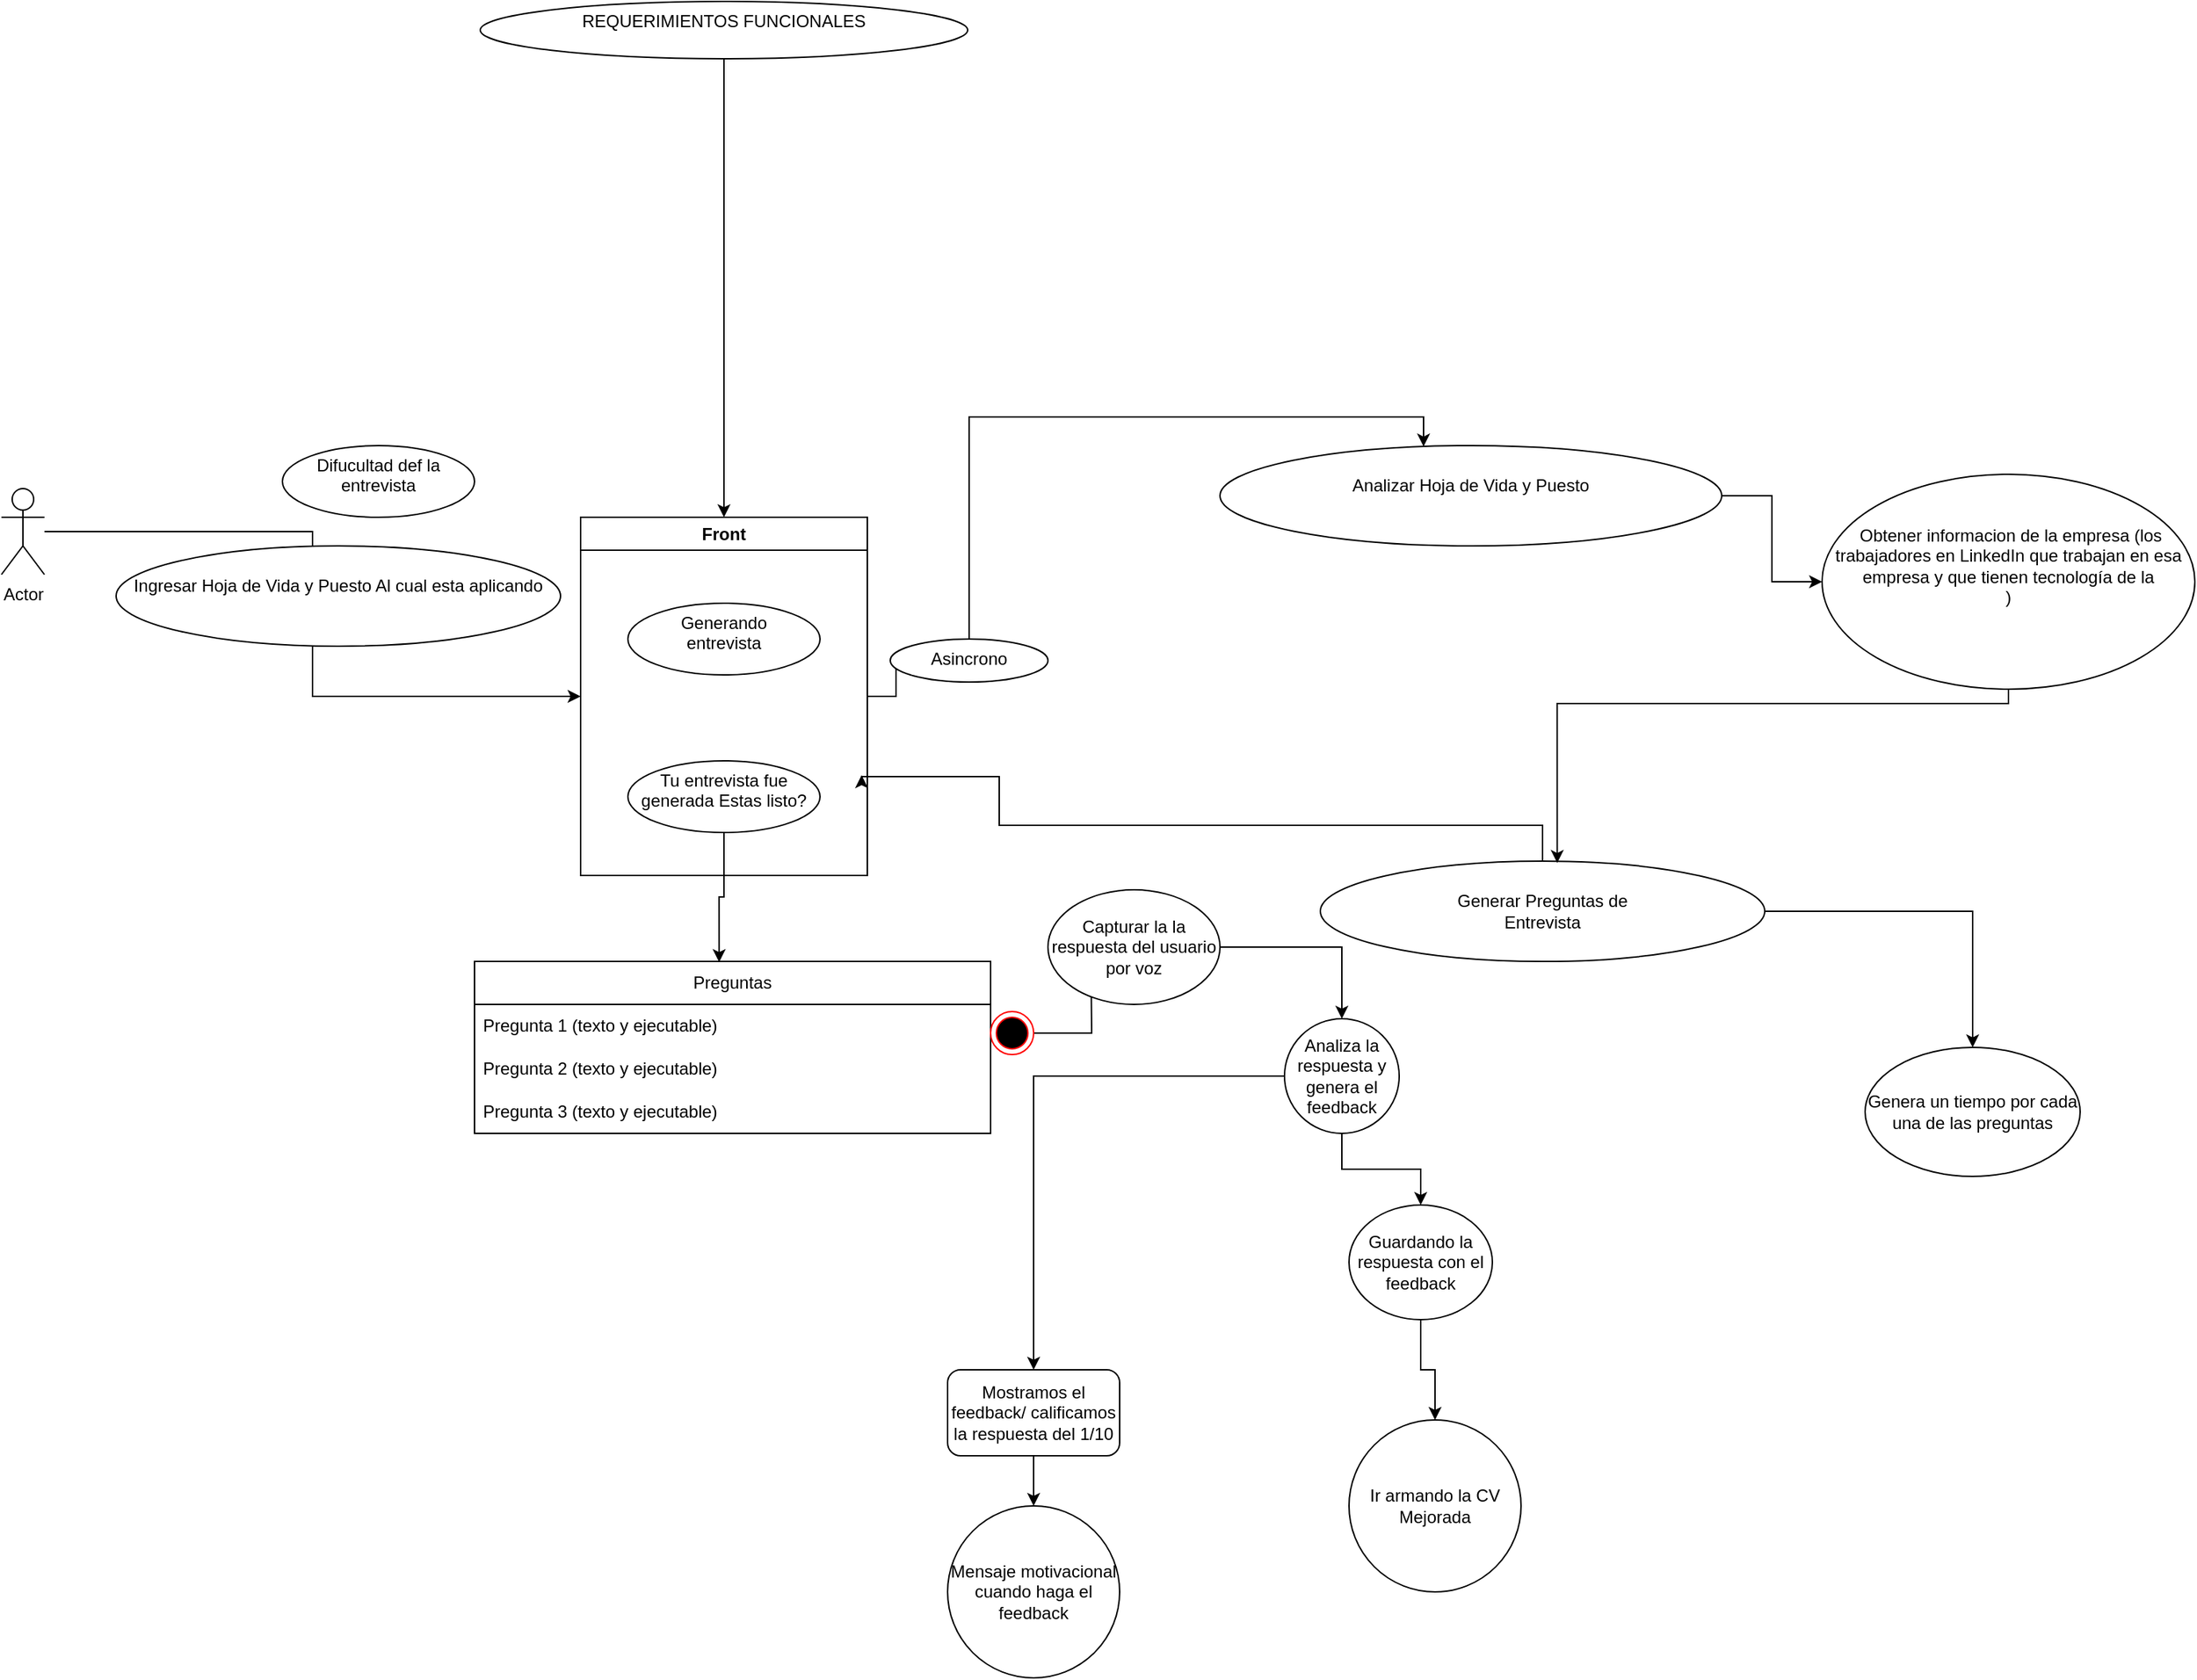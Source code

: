 <mxfile version="22.1.21" type="device" pages="3">
  <diagram id="C5RBs43oDa-KdzZeNtuy" name="Driagrama de flujo">
    <mxGraphModel dx="3044" dy="2525" grid="1" gridSize="10" guides="1" tooltips="1" connect="1" arrows="1" fold="1" page="1" pageScale="1" pageWidth="827" pageHeight="1169" math="0" shadow="0">
      <root>
        <mxCell id="WIyWlLk6GJQsqaUBKTNV-0" />
        <mxCell id="WIyWlLk6GJQsqaUBKTNV-1" parent="WIyWlLk6GJQsqaUBKTNV-0" />
        <mxCell id="uTwauLM9oYa2neqI3rRs-13" style="edgeStyle=orthogonalEdgeStyle;rounded=0;orthogonalLoop=1;jettySize=auto;html=1;entryX=0;entryY=0.5;entryDx=0;entryDy=0;" parent="WIyWlLk6GJQsqaUBKTNV-1" source="uTwauLM9oYa2neqI3rRs-0" target="uTwauLM9oYa2neqI3rRs-12" edge="1">
          <mxGeometry relative="1" as="geometry" />
        </mxCell>
        <mxCell id="uTwauLM9oYa2neqI3rRs-0" value="Actor" style="shape=umlActor;verticalLabelPosition=bottom;verticalAlign=top;html=1;outlineConnect=0;" parent="WIyWlLk6GJQsqaUBKTNV-1" vertex="1">
          <mxGeometry x="10" y="-30" width="30" height="60" as="geometry" />
        </mxCell>
        <mxCell id="uTwauLM9oYa2neqI3rRs-25" style="edgeStyle=orthogonalEdgeStyle;rounded=0;orthogonalLoop=1;jettySize=auto;html=1;" parent="WIyWlLk6GJQsqaUBKTNV-1" source="uTwauLM9oYa2neqI3rRs-7" edge="1">
          <mxGeometry relative="1" as="geometry">
            <mxPoint x="610" y="170" as="targetPoint" />
            <Array as="points">
              <mxPoint x="706" y="205" />
              <mxPoint x="706" y="171" />
              <mxPoint x="610" y="171" />
            </Array>
          </mxGeometry>
        </mxCell>
        <mxCell id="uTwauLM9oYa2neqI3rRs-49" style="edgeStyle=orthogonalEdgeStyle;rounded=0;orthogonalLoop=1;jettySize=auto;html=1;" parent="WIyWlLk6GJQsqaUBKTNV-1" source="uTwauLM9oYa2neqI3rRs-7" target="uTwauLM9oYa2neqI3rRs-48" edge="1">
          <mxGeometry relative="1" as="geometry" />
        </mxCell>
        <mxCell id="uTwauLM9oYa2neqI3rRs-7" value="&lt;br&gt;Generar Preguntas de &lt;br&gt;Entrevista" style="ellipse;whiteSpace=wrap;html=1;verticalAlign=top;" parent="WIyWlLk6GJQsqaUBKTNV-1" vertex="1">
          <mxGeometry x="930" y="230" width="310" height="70" as="geometry" />
        </mxCell>
        <mxCell id="uTwauLM9oYa2neqI3rRs-17" style="edgeStyle=orthogonalEdgeStyle;rounded=0;orthogonalLoop=1;jettySize=auto;html=1;" parent="WIyWlLk6GJQsqaUBKTNV-1" source="uTwauLM9oYa2neqI3rRs-22" target="uTwauLM9oYa2neqI3rRs-15" edge="1">
          <mxGeometry relative="1" as="geometry">
            <Array as="points">
              <mxPoint x="685" y="-80" />
              <mxPoint x="1002" y="-80" />
            </Array>
          </mxGeometry>
        </mxCell>
        <mxCell id="uTwauLM9oYa2neqI3rRs-12" value="Front" style="swimlane;whiteSpace=wrap;html=1;" parent="WIyWlLk6GJQsqaUBKTNV-1" vertex="1">
          <mxGeometry x="414" y="-10" width="200" height="250" as="geometry" />
        </mxCell>
        <mxCell id="uTwauLM9oYa2neqI3rRs-24" value="Generando &lt;br&gt;entrevista" style="ellipse;whiteSpace=wrap;html=1;verticalAlign=top;" parent="uTwauLM9oYa2neqI3rRs-12" vertex="1">
          <mxGeometry x="33" y="60" width="134" height="50" as="geometry" />
        </mxCell>
        <mxCell id="uTwauLM9oYa2neqI3rRs-26" value="Tu entrevista fue generada Estas listo?" style="ellipse;whiteSpace=wrap;html=1;verticalAlign=top;" parent="uTwauLM9oYa2neqI3rRs-12" vertex="1">
          <mxGeometry x="33" y="170" width="134" height="50" as="geometry" />
        </mxCell>
        <mxCell id="uTwauLM9oYa2neqI3rRs-51" value="" style="edgeStyle=orthogonalEdgeStyle;rounded=0;orthogonalLoop=1;jettySize=auto;html=1;" parent="WIyWlLk6GJQsqaUBKTNV-1" source="uTwauLM9oYa2neqI3rRs-15" target="uTwauLM9oYa2neqI3rRs-50" edge="1">
          <mxGeometry relative="1" as="geometry" />
        </mxCell>
        <mxCell id="uTwauLM9oYa2neqI3rRs-15" value="&lt;br&gt;Analizar Hoja de Vida y Puesto" style="ellipse;whiteSpace=wrap;html=1;verticalAlign=top;" parent="WIyWlLk6GJQsqaUBKTNV-1" vertex="1">
          <mxGeometry x="860" y="-60" width="350" height="70" as="geometry" />
        </mxCell>
        <mxCell id="uTwauLM9oYa2neqI3rRs-16" value="&lt;br&gt;Ingresar Hoja de Vida y Puesto Al cual esta aplicando" style="ellipse;whiteSpace=wrap;html=1;verticalAlign=top;" parent="WIyWlLk6GJQsqaUBKTNV-1" vertex="1">
          <mxGeometry x="90" y="10" width="310" height="70" as="geometry" />
        </mxCell>
        <mxCell id="uTwauLM9oYa2neqI3rRs-23" value="" style="edgeStyle=orthogonalEdgeStyle;rounded=0;orthogonalLoop=1;jettySize=auto;html=1;" parent="WIyWlLk6GJQsqaUBKTNV-1" source="uTwauLM9oYa2neqI3rRs-12" target="uTwauLM9oYa2neqI3rRs-22" edge="1">
          <mxGeometry relative="1" as="geometry">
            <mxPoint x="614" y="90" as="sourcePoint" />
            <mxPoint x="780" y="90" as="targetPoint" />
          </mxGeometry>
        </mxCell>
        <mxCell id="uTwauLM9oYa2neqI3rRs-22" value="Asincrono" style="ellipse;whiteSpace=wrap;html=1;verticalAlign=top;" parent="WIyWlLk6GJQsqaUBKTNV-1" vertex="1">
          <mxGeometry x="630" y="75" width="110" height="30" as="geometry" />
        </mxCell>
        <mxCell id="uTwauLM9oYa2neqI3rRs-27" value="Preguntas" style="swimlane;fontStyle=0;childLayout=stackLayout;horizontal=1;startSize=30;horizontalStack=0;resizeParent=1;resizeParentMax=0;resizeLast=0;collapsible=1;marginBottom=0;whiteSpace=wrap;html=1;" parent="WIyWlLk6GJQsqaUBKTNV-1" vertex="1">
          <mxGeometry x="340" y="300" width="360" height="120" as="geometry" />
        </mxCell>
        <mxCell id="uTwauLM9oYa2neqI3rRs-28" value="Pregunta 1 (texto y ejecutable)" style="text;strokeColor=none;fillColor=none;align=left;verticalAlign=middle;spacingLeft=4;spacingRight=4;overflow=hidden;points=[[0,0.5],[1,0.5]];portConstraint=eastwest;rotatable=0;whiteSpace=wrap;html=1;" parent="uTwauLM9oYa2neqI3rRs-27" vertex="1">
          <mxGeometry y="30" width="360" height="30" as="geometry" />
        </mxCell>
        <mxCell id="uTwauLM9oYa2neqI3rRs-29" value="Pregunta 2 (texto y ejecutable)" style="text;strokeColor=none;fillColor=none;align=left;verticalAlign=middle;spacingLeft=4;spacingRight=4;overflow=hidden;points=[[0,0.5],[1,0.5]];portConstraint=eastwest;rotatable=0;whiteSpace=wrap;html=1;" parent="uTwauLM9oYa2neqI3rRs-27" vertex="1">
          <mxGeometry y="60" width="360" height="30" as="geometry" />
        </mxCell>
        <mxCell id="uTwauLM9oYa2neqI3rRs-30" value="Pregunta 3 (texto y ejecutable)" style="text;strokeColor=none;fillColor=none;align=left;verticalAlign=middle;spacingLeft=4;spacingRight=4;overflow=hidden;points=[[0,0.5],[1,0.5]];portConstraint=eastwest;rotatable=0;whiteSpace=wrap;html=1;" parent="uTwauLM9oYa2neqI3rRs-27" vertex="1">
          <mxGeometry y="90" width="360" height="30" as="geometry" />
        </mxCell>
        <mxCell id="uTwauLM9oYa2neqI3rRs-41" style="edgeStyle=orthogonalEdgeStyle;rounded=0;orthogonalLoop=1;jettySize=auto;html=1;entryX=0;entryY=0.5;entryDx=0;entryDy=0;" parent="WIyWlLk6GJQsqaUBKTNV-1" source="uTwauLM9oYa2neqI3rRs-34" edge="1">
          <mxGeometry relative="1" as="geometry">
            <mxPoint x="770.0" y="300" as="targetPoint" />
          </mxGeometry>
        </mxCell>
        <mxCell id="uTwauLM9oYa2neqI3rRs-34" value="" style="ellipse;html=1;shape=endState;fillColor=#000000;strokeColor=#ff0000;" parent="WIyWlLk6GJQsqaUBKTNV-1" vertex="1">
          <mxGeometry x="700" y="335" width="30" height="30" as="geometry" />
        </mxCell>
        <mxCell id="uTwauLM9oYa2neqI3rRs-38" value="" style="edgeStyle=orthogonalEdgeStyle;rounded=0;orthogonalLoop=1;jettySize=auto;html=1;" parent="WIyWlLk6GJQsqaUBKTNV-1" source="uTwauLM9oYa2neqI3rRs-35" target="uTwauLM9oYa2neqI3rRs-37" edge="1">
          <mxGeometry relative="1" as="geometry">
            <Array as="points">
              <mxPoint x="945" y="290" />
            </Array>
          </mxGeometry>
        </mxCell>
        <mxCell id="uTwauLM9oYa2neqI3rRs-35" value="Capturar la la respuesta del usuario por voz" style="ellipse;whiteSpace=wrap;html=1;" parent="WIyWlLk6GJQsqaUBKTNV-1" vertex="1">
          <mxGeometry x="740" y="250" width="120" height="80" as="geometry" />
        </mxCell>
        <mxCell id="uTwauLM9oYa2neqI3rRs-43" style="edgeStyle=orthogonalEdgeStyle;rounded=0;orthogonalLoop=1;jettySize=auto;html=1;" parent="WIyWlLk6GJQsqaUBKTNV-1" source="uTwauLM9oYa2neqI3rRs-37" target="uTwauLM9oYa2neqI3rRs-42" edge="1">
          <mxGeometry relative="1" as="geometry" />
        </mxCell>
        <mxCell id="uTwauLM9oYa2neqI3rRs-44" style="edgeStyle=orthogonalEdgeStyle;rounded=0;orthogonalLoop=1;jettySize=auto;html=1;" parent="WIyWlLk6GJQsqaUBKTNV-1" source="uTwauLM9oYa2neqI3rRs-37" target="uTwauLM9oYa2neqI3rRs-39" edge="1">
          <mxGeometry relative="1" as="geometry" />
        </mxCell>
        <mxCell id="uTwauLM9oYa2neqI3rRs-37" value="Analiza la respuesta y genera el feedback" style="ellipse;whiteSpace=wrap;html=1;" parent="WIyWlLk6GJQsqaUBKTNV-1" vertex="1">
          <mxGeometry x="905" y="340" width="80" height="80" as="geometry" />
        </mxCell>
        <mxCell id="uTwauLM9oYa2neqI3rRs-46" value="" style="edgeStyle=orthogonalEdgeStyle;rounded=0;orthogonalLoop=1;jettySize=auto;html=1;" parent="WIyWlLk6GJQsqaUBKTNV-1" source="uTwauLM9oYa2neqI3rRs-39" target="uTwauLM9oYa2neqI3rRs-45" edge="1">
          <mxGeometry relative="1" as="geometry" />
        </mxCell>
        <mxCell id="uTwauLM9oYa2neqI3rRs-39" value="Guardando la respuesta con el feedback" style="ellipse;whiteSpace=wrap;html=1;" parent="WIyWlLk6GJQsqaUBKTNV-1" vertex="1">
          <mxGeometry x="950" y="470" width="100" height="80" as="geometry" />
        </mxCell>
        <mxCell id="uTwauLM9oYa2neqI3rRs-55" style="edgeStyle=orthogonalEdgeStyle;rounded=0;orthogonalLoop=1;jettySize=auto;html=1;entryX=0.5;entryY=0;entryDx=0;entryDy=0;" parent="WIyWlLk6GJQsqaUBKTNV-1" source="uTwauLM9oYa2neqI3rRs-42" target="uTwauLM9oYa2neqI3rRs-54" edge="1">
          <mxGeometry relative="1" as="geometry" />
        </mxCell>
        <mxCell id="uTwauLM9oYa2neqI3rRs-42" value="Mostramos el feedback/ calificamos la respuesta del 1/10" style="rounded=1;whiteSpace=wrap;html=1;" parent="WIyWlLk6GJQsqaUBKTNV-1" vertex="1">
          <mxGeometry x="670" y="585" width="120" height="60" as="geometry" />
        </mxCell>
        <mxCell id="uTwauLM9oYa2neqI3rRs-45" value="Ir armando la CV Mejorada" style="ellipse;whiteSpace=wrap;html=1;" parent="WIyWlLk6GJQsqaUBKTNV-1" vertex="1">
          <mxGeometry x="950" y="620" width="120" height="120" as="geometry" />
        </mxCell>
        <mxCell id="uTwauLM9oYa2neqI3rRs-47" style="edgeStyle=orthogonalEdgeStyle;rounded=0;orthogonalLoop=1;jettySize=auto;html=1;entryX=0.474;entryY=0.004;entryDx=0;entryDy=0;entryPerimeter=0;" parent="WIyWlLk6GJQsqaUBKTNV-1" source="uTwauLM9oYa2neqI3rRs-26" target="uTwauLM9oYa2neqI3rRs-27" edge="1">
          <mxGeometry relative="1" as="geometry" />
        </mxCell>
        <mxCell id="uTwauLM9oYa2neqI3rRs-48" value="Genera un tiempo por cada una de las preguntas" style="ellipse;whiteSpace=wrap;html=1;" parent="WIyWlLk6GJQsqaUBKTNV-1" vertex="1">
          <mxGeometry x="1310" y="360" width="150" height="90" as="geometry" />
        </mxCell>
        <mxCell id="uTwauLM9oYa2neqI3rRs-50" value="&lt;br&gt;&lt;br&gt;&amp;nbsp;Obtener informacion de la empresa (los trabajadores en LinkedIn que trabajan en esa empresa y que tienen tecnología de la&lt;br&gt;)" style="ellipse;whiteSpace=wrap;html=1;verticalAlign=top;" parent="WIyWlLk6GJQsqaUBKTNV-1" vertex="1">
          <mxGeometry x="1280" y="-40" width="260" height="150" as="geometry" />
        </mxCell>
        <mxCell id="uTwauLM9oYa2neqI3rRs-52" style="edgeStyle=orthogonalEdgeStyle;rounded=0;orthogonalLoop=1;jettySize=auto;html=1;entryX=0.533;entryY=0.018;entryDx=0;entryDy=0;entryPerimeter=0;" parent="WIyWlLk6GJQsqaUBKTNV-1" source="uTwauLM9oYa2neqI3rRs-50" target="uTwauLM9oYa2neqI3rRs-7" edge="1">
          <mxGeometry relative="1" as="geometry">
            <Array as="points">
              <mxPoint x="1095" y="120" />
            </Array>
          </mxGeometry>
        </mxCell>
        <mxCell id="uTwauLM9oYa2neqI3rRs-53" value="Difucultad def la entrevista" style="ellipse;whiteSpace=wrap;html=1;verticalAlign=top;" parent="WIyWlLk6GJQsqaUBKTNV-1" vertex="1">
          <mxGeometry x="206" y="-60" width="134" height="50" as="geometry" />
        </mxCell>
        <mxCell id="uTwauLM9oYa2neqI3rRs-54" value="Mensaje motivacional cuando haga el feedback" style="ellipse;whiteSpace=wrap;html=1;" parent="WIyWlLk6GJQsqaUBKTNV-1" vertex="1">
          <mxGeometry x="670" y="680" width="120" height="120" as="geometry" />
        </mxCell>
        <mxCell id="DYLZ6HHE-ajAR2rxuoz9-2" style="edgeStyle=orthogonalEdgeStyle;rounded=0;orthogonalLoop=1;jettySize=auto;html=1;entryX=0.5;entryY=0;entryDx=0;entryDy=0;" parent="WIyWlLk6GJQsqaUBKTNV-1" source="DYLZ6HHE-ajAR2rxuoz9-0" target="uTwauLM9oYa2neqI3rRs-12" edge="1">
          <mxGeometry relative="1" as="geometry" />
        </mxCell>
        <mxCell id="DYLZ6HHE-ajAR2rxuoz9-0" value="REQUERIMIENTOS FUNCIONALES" style="ellipse;whiteSpace=wrap;html=1;verticalAlign=top;" parent="WIyWlLk6GJQsqaUBKTNV-1" vertex="1">
          <mxGeometry x="344" y="-370" width="340" height="40" as="geometry" />
        </mxCell>
      </root>
    </mxGraphModel>
  </diagram>
  <diagram id="_Tw5yXQrdK_jVX-L5AhE" name="Diagrama de arquitectura">
    <mxGraphModel dx="2819" dy="1978" grid="1" gridSize="10" guides="1" tooltips="1" connect="1" arrows="1" fold="1" page="1" pageScale="1" pageWidth="850" pageHeight="1100" math="0" shadow="0">
      <root>
        <mxCell id="0" />
        <mxCell id="1" parent="0" />
        <mxCell id="ive5ylKGiLo58AgqGxgb-3" style="edgeStyle=orthogonalEdgeStyle;rounded=0;orthogonalLoop=1;jettySize=auto;html=1;entryX=1;entryY=0.5;entryDx=0;entryDy=0;" parent="1" source="MK39H2_sIX_CrVEcfrlE-1" target="ive5ylKGiLo58AgqGxgb-2" edge="1">
          <mxGeometry relative="1" as="geometry" />
        </mxCell>
        <mxCell id="tNyClH7keLqfFiHA2iMq-3" value="" style="edgeStyle=orthogonalEdgeStyle;rounded=0;orthogonalLoop=1;jettySize=auto;html=1;" parent="1" source="MK39H2_sIX_CrVEcfrlE-1" target="mkEhiI99xhhr5U6flsp_-2" edge="1">
          <mxGeometry relative="1" as="geometry" />
        </mxCell>
        <mxCell id="tNyClH7keLqfFiHA2iMq-4" value="" style="edgeStyle=orthogonalEdgeStyle;rounded=0;orthogonalLoop=1;jettySize=auto;html=1;" parent="1" source="MK39H2_sIX_CrVEcfrlE-1" target="mkEhiI99xhhr5U6flsp_-2" edge="1">
          <mxGeometry relative="1" as="geometry" />
        </mxCell>
        <mxCell id="BbVS6C69vHKNdvWaCgEk-8" value="" style="edgeStyle=orthogonalEdgeStyle;rounded=0;orthogonalLoop=1;jettySize=auto;html=1;" parent="1" source="MK39H2_sIX_CrVEcfrlE-1" target="BbVS6C69vHKNdvWaCgEk-7" edge="1">
          <mxGeometry relative="1" as="geometry">
            <Array as="points">
              <mxPoint x="140" y="80" />
              <mxPoint x="80" y="80" />
              <mxPoint x="80" y="-70" />
            </Array>
          </mxGeometry>
        </mxCell>
        <mxCell id="BbVS6C69vHKNdvWaCgEk-62" style="edgeStyle=orthogonalEdgeStyle;rounded=0;orthogonalLoop=1;jettySize=auto;html=1;" parent="1" source="MK39H2_sIX_CrVEcfrlE-1" target="VqnH3XjOMXumP3Hjl7R5-1" edge="1">
          <mxGeometry relative="1" as="geometry">
            <Array as="points">
              <mxPoint x="800" y="260" />
            </Array>
          </mxGeometry>
        </mxCell>
        <mxCell id="BbVS6C69vHKNdvWaCgEk-68" value="HTTP" style="edgeLabel;html=1;align=center;verticalAlign=middle;resizable=0;points=[];" parent="BbVS6C69vHKNdvWaCgEk-62" vertex="1" connectable="0">
          <mxGeometry x="-0.059" y="-3" relative="1" as="geometry">
            <mxPoint x="-31" y="-3" as="offset" />
          </mxGeometry>
        </mxCell>
        <mxCell id="hdszNxT6--n5JB6a5EMV-1" style="edgeStyle=orthogonalEdgeStyle;rounded=0;orthogonalLoop=1;jettySize=auto;html=1;entryX=0;entryY=0.5;entryDx=0;entryDy=0;" parent="1" source="MK39H2_sIX_CrVEcfrlE-1" target="BbVS6C69vHKNdvWaCgEk-43" edge="1">
          <mxGeometry relative="1" as="geometry" />
        </mxCell>
        <mxCell id="hdszNxT6--n5JB6a5EMV-2" value="HTTP" style="edgeLabel;html=1;align=center;verticalAlign=middle;resizable=0;points=[];" parent="hdszNxT6--n5JB6a5EMV-1" vertex="1" connectable="0">
          <mxGeometry x="0.598" y="2" relative="1" as="geometry">
            <mxPoint as="offset" />
          </mxGeometry>
        </mxCell>
        <mxCell id="MK39H2_sIX_CrVEcfrlE-1" value="Orquestador (JAVA 17&lt;br&gt;springboot 3}" style="ellipse;whiteSpace=wrap;html=1;verticalAlign=top;" parent="1" vertex="1">
          <mxGeometry x="80" y="120" width="300" height="280" as="geometry" />
        </mxCell>
        <mxCell id="BbVS6C69vHKNdvWaCgEk-50" value="" style="edgeStyle=orthogonalEdgeStyle;rounded=0;orthogonalLoop=1;jettySize=auto;html=1;" parent="1" source="7hrMT0p6hW7YNOZe7QX4-1" target="BbVS6C69vHKNdvWaCgEk-49" edge="1">
          <mxGeometry relative="1" as="geometry">
            <Array as="points">
              <mxPoint x="1024" y="-320" />
              <mxPoint x="1090" y="-320" />
            </Array>
          </mxGeometry>
        </mxCell>
        <mxCell id="BbVS6C69vHKNdvWaCgEk-58" style="edgeStyle=orthogonalEdgeStyle;rounded=0;orthogonalLoop=1;jettySize=auto;html=1;entryX=0.5;entryY=0;entryDx=0;entryDy=0;exitX=-0.006;exitY=0.46;exitDx=0;exitDy=0;exitPerimeter=0;" parent="1" source="7hrMT0p6hW7YNOZe7QX4-1" target="BbVS6C69vHKNdvWaCgEk-56" edge="1">
          <mxGeometry relative="1" as="geometry">
            <Array as="points">
              <mxPoint x="918" y="-100" />
              <mxPoint x="701" y="-100" />
            </Array>
            <mxPoint x="889" y="-40" as="sourcePoint" />
          </mxGeometry>
        </mxCell>
        <mxCell id="hdszNxT6--n5JB6a5EMV-7" style="edgeStyle=orthogonalEdgeStyle;rounded=0;orthogonalLoop=1;jettySize=auto;html=1;entryX=1;entryY=0.5;entryDx=0;entryDy=0;" parent="1" source="7hrMT0p6hW7YNOZe7QX4-1" target="hdszNxT6--n5JB6a5EMV-6" edge="1">
          <mxGeometry relative="1" as="geometry" />
        </mxCell>
        <mxCell id="7hrMT0p6hW7YNOZe7QX4-1" value="recopilador&lt;br&gt;informacion Empresa(PTH)" style="ellipse;whiteSpace=wrap;html=1;verticalAlign=top;" parent="1" vertex="1">
          <mxGeometry x="920" y="-150" width="268.74" height="240" as="geometry" />
        </mxCell>
        <mxCell id="QYmC_qpUat1cOEMkwfdP-1" value="Investigar de empresas&lt;br&gt;(Webscraping)" style="ellipse;whiteSpace=wrap;html=1;verticalAlign=top;" parent="1" vertex="1">
          <mxGeometry x="930" y="-240" width="220" height="60" as="geometry" />
        </mxCell>
        <mxCell id="BbVS6C69vHKNdvWaCgEk-64" style="edgeStyle=orthogonalEdgeStyle;rounded=0;orthogonalLoop=1;jettySize=auto;html=1;" parent="1" source="VqnH3XjOMXumP3Hjl7R5-1" target="BbVS6C69vHKNdvWaCgEk-63" edge="1">
          <mxGeometry relative="1" as="geometry" />
        </mxCell>
        <mxCell id="VqnH3XjOMXumP3Hjl7R5-1" value="Preparador de &lt;br&gt;entrevista(PTH)&lt;br&gt;&lt;div style=&quot;color: rgb(204, 204, 204); background-color: rgb(31, 31, 31); font-family: Consolas, &amp;quot;Courier New&amp;quot;, monospace; font-size: 14px; line-height: 19px;&quot;&gt;langchain.llms &lt;br&gt;HuggingFaceHub&lt;/div&gt;" style="ellipse;whiteSpace=wrap;html=1;verticalAlign=top;" parent="1" vertex="1">
          <mxGeometry x="610" y="375" width="350" height="230" as="geometry" />
        </mxCell>
        <mxCell id="rvywaRMbYtwIem8AMP04-3" value="Orqestador envia info a preparador" style="ellipse;whiteSpace=wrap;html=1;" parent="1" vertex="1">
          <mxGeometry x="59.92" y="300" width="112.5" height="80" as="geometry" />
        </mxCell>
        <mxCell id="ive5ylKGiLo58AgqGxgb-1" value="genera preguntas" style="ellipse;whiteSpace=wrap;html=1;" parent="1" vertex="1">
          <mxGeometry x="910" y="455" width="112.5" height="80" as="geometry" />
        </mxCell>
        <mxCell id="ive5ylKGiLo58AgqGxgb-5" style="edgeStyle=orthogonalEdgeStyle;rounded=0;orthogonalLoop=1;jettySize=auto;html=1;entryX=0;entryY=0.5;entryDx=0;entryDy=0;" parent="1" source="ive5ylKGiLo58AgqGxgb-2" target="MK39H2_sIX_CrVEcfrlE-1" edge="1">
          <mxGeometry relative="1" as="geometry" />
        </mxCell>
        <mxCell id="BbVS6C69vHKNdvWaCgEk-33" style="edgeStyle=orthogonalEdgeStyle;rounded=0;orthogonalLoop=1;jettySize=auto;html=1;" parent="1" source="ive5ylKGiLo58AgqGxgb-2" target="BbVS6C69vHKNdvWaCgEk-34" edge="1">
          <mxGeometry relative="1" as="geometry">
            <mxPoint x="-320" y="-120.0" as="targetPoint" />
          </mxGeometry>
        </mxCell>
        <mxCell id="BbVS6C69vHKNdvWaCgEk-70" value="" style="edgeStyle=orthogonalEdgeStyle;rounded=0;orthogonalLoop=1;jettySize=auto;html=1;" parent="1" source="ive5ylKGiLo58AgqGxgb-2" target="BbVS6C69vHKNdvWaCgEk-69" edge="1">
          <mxGeometry relative="1" as="geometry" />
        </mxCell>
        <mxCell id="ive5ylKGiLo58AgqGxgb-2" value="Front (Angular 17)" style="ellipse;whiteSpace=wrap;html=1;verticalAlign=top;" parent="1" vertex="1">
          <mxGeometry x="-360" y="140" width="300" height="280" as="geometry" />
        </mxCell>
        <mxCell id="R8jU-wJ4KfyQZDHequ2U-1" value="capturando respuestas" style="ellipse;whiteSpace=wrap;html=1;" parent="1" vertex="1">
          <mxGeometry x="-280" y="435" width="112.5" height="80" as="geometry" />
        </mxCell>
        <mxCell id="R8jU-wJ4KfyQZDHequ2U-3" value="recibe la respuesta a la pregunta" style="ellipse;whiteSpace=wrap;html=1;" parent="1" vertex="1">
          <mxGeometry x="810" y="545" width="162.5" height="140" as="geometry" />
        </mxCell>
        <mxCell id="R8jU-wJ4KfyQZDHequ2U-2" value="Analiza la a respuesta y genera el feedback a la respuesta" style="ellipse;whiteSpace=wrap;html=1;" parent="1" vertex="1">
          <mxGeometry x="850" y="640" width="112.5" height="80" as="geometry" />
        </mxCell>
        <mxCell id="R8jU-wJ4KfyQZDHequ2U-4" value="Actor" style="shape=umlActor;verticalLabelPosition=bottom;verticalAlign=top;html=1;outlineConnect=0;" parent="1" vertex="1">
          <mxGeometry x="-640" y="240" width="30" height="60" as="geometry" />
        </mxCell>
        <mxCell id="R8jU-wJ4KfyQZDHequ2U-5" style="edgeStyle=orthogonalEdgeStyle;rounded=0;orthogonalLoop=1;jettySize=auto;html=1;entryX=0.009;entryY=0.456;entryDx=0;entryDy=0;entryPerimeter=0;" parent="1" source="R8jU-wJ4KfyQZDHequ2U-4" target="ive5ylKGiLo58AgqGxgb-2" edge="1">
          <mxGeometry relative="1" as="geometry" />
        </mxCell>
        <mxCell id="jgELzPAYEu5HMi-HUtO2-1" value="generando feedbak global de entrevista y&amp;nbsp; puntuacion&lt;br&gt;(Temas de estuio o putnos por mejorar)" style="ellipse;whiteSpace=wrap;html=1;" parent="1" vertex="1">
          <mxGeometry x="200" y="700" width="190" height="105" as="geometry" />
        </mxCell>
        <mxCell id="P2YSvC09_nZTGuszsQcX-3" value="Feedback completo" style="ellipse;whiteSpace=wrap;html=1;" parent="1" vertex="1">
          <mxGeometry x="80" y="680" width="120" height="120" as="geometry" />
        </mxCell>
        <mxCell id="hdszNxT6--n5JB6a5EMV-5" style="edgeStyle=orthogonalEdgeStyle;rounded=0;orthogonalLoop=1;jettySize=auto;html=1;" parent="1" source="bvOwgW89cS9pIb3cwINh-3" target="MK39H2_sIX_CrVEcfrlE-1" edge="1">
          <mxGeometry relative="1" as="geometry" />
        </mxCell>
        <mxCell id="bvOwgW89cS9pIb3cwINh-3" value="Generar feedback (JAVA)" style="ellipse;whiteSpace=wrap;html=1;verticalAlign=top;" parent="1" vertex="1">
          <mxGeometry x="50" y="512.5" width="330" height="205" as="geometry" />
        </mxCell>
        <mxCell id="tNyClH7keLqfFiHA2iMq-7" style="edgeStyle=orthogonalEdgeStyle;rounded=0;orthogonalLoop=1;jettySize=auto;html=1;" parent="1" source="bvOwgW89cS9pIb3cwINh-7" target="bvOwgW89cS9pIb3cwINh-3" edge="1">
          <mxGeometry relative="1" as="geometry" />
        </mxCell>
        <mxCell id="bvOwgW89cS9pIb3cwINh-7" value="guardando feedbaks para posterior envio a generador de feedback" style="ellipse;whiteSpace=wrap;html=1;" parent="1" vertex="1">
          <mxGeometry x="571.26" y="512.5" width="200" height="130" as="geometry" />
        </mxCell>
        <mxCell id="mkEhiI99xhhr5U6flsp_-3" style="edgeStyle=orthogonalEdgeStyle;rounded=0;orthogonalLoop=1;jettySize=auto;html=1;" parent="1" source="mkEhiI99xhhr5U6flsp_-2" target="MK39H2_sIX_CrVEcfrlE-1" edge="1">
          <mxGeometry relative="1" as="geometry" />
        </mxCell>
        <mxCell id="mkEhiI99xhhr5U6flsp_-2" value="Interface&amp;nbsp; Capturar la informacion(PDF)&lt;br&gt;&lt;br&gt;Respuesta generando entregvista" style="ellipse;whiteSpace=wrap;html=1;" parent="1" vertex="1">
          <mxGeometry x="-160" y="100" width="160" height="160" as="geometry" />
        </mxCell>
        <mxCell id="mkEhiI99xhhr5U6flsp_-4" value="Interface para espacio de entrevista" style="ellipse;whiteSpace=wrap;html=1;" parent="1" vertex="1">
          <mxGeometry x="-280" y="375" width="112.5" height="80" as="geometry" />
        </mxCell>
        <mxCell id="tNyClH7keLqfFiHA2iMq-10" style="edgeStyle=orthogonalEdgeStyle;rounded=0;orthogonalLoop=1;jettySize=auto;html=1;" parent="1" source="tNyClH7keLqfFiHA2iMq-8" target="tNyClH7keLqfFiHA2iMq-9" edge="1">
          <mxGeometry relative="1" as="geometry" />
        </mxCell>
        <mxCell id="tNyClH7keLqfFiHA2iMq-8" value="PENDIENTE" style="ellipse;whiteSpace=wrap;html=1;" parent="1" vertex="1">
          <mxGeometry x="1263.13" y="550" width="112.5" height="80" as="geometry" />
        </mxCell>
        <mxCell id="tNyClH7keLqfFiHA2iMq-12" style="edgeStyle=orthogonalEdgeStyle;rounded=0;orthogonalLoop=1;jettySize=auto;html=1;entryX=0.5;entryY=0;entryDx=0;entryDy=0;" parent="1" source="tNyClH7keLqfFiHA2iMq-9" target="tNyClH7keLqfFiHA2iMq-11" edge="1">
          <mxGeometry relative="1" as="geometry" />
        </mxCell>
        <mxCell id="tNyClH7keLqfFiHA2iMq-9" value="donde se va a procesar la IA&lt;br&gt;Investigacion" style="ellipse;whiteSpace=wrap;html=1;verticalAlign=top;" parent="1" vertex="1">
          <mxGeometry x="1220" y="712.5" width="198.75" height="50" as="geometry" />
        </mxCell>
        <mxCell id="tNyClH7keLqfFiHA2iMq-11" value="Colab" style="ellipse;whiteSpace=wrap;html=1;verticalAlign=top;" parent="1" vertex="1">
          <mxGeometry x="1220" y="782.5" width="198.75" height="50" as="geometry" />
        </mxCell>
        <mxCell id="BbVS6C69vHKNdvWaCgEk-7" value="ESTADOS_ENTREVISTA" style="whiteSpace=wrap;html=1;verticalAlign=top;" parent="1" vertex="1">
          <mxGeometry x="-6.25" y="-90" width="170" height="80" as="geometry" />
        </mxCell>
        <mxCell id="BbVS6C69vHKNdvWaCgEk-29" style="edgeStyle=orthogonalEdgeStyle;rounded=0;orthogonalLoop=1;jettySize=auto;html=1;entryX=0.5;entryY=0;entryDx=0;entryDy=0;" parent="1" source="BbVS6C69vHKNdvWaCgEk-22" target="BbVS6C69vHKNdvWaCgEk-28" edge="1">
          <mxGeometry relative="1" as="geometry" />
        </mxCell>
        <mxCell id="BbVS6C69vHKNdvWaCgEk-48" value="" style="edgeStyle=orthogonalEdgeStyle;rounded=0;orthogonalLoop=1;jettySize=auto;html=1;" parent="1" source="BbVS6C69vHKNdvWaCgEk-22" target="BbVS6C69vHKNdvWaCgEk-47" edge="1">
          <mxGeometry relative="1" as="geometry" />
        </mxCell>
        <mxCell id="BbVS6C69vHKNdvWaCgEk-57" style="edgeStyle=orthogonalEdgeStyle;rounded=0;orthogonalLoop=1;jettySize=auto;html=1;exitX=1;exitY=0.5;exitDx=0;exitDy=0;" parent="1" source="BbVS6C69vHKNdvWaCgEk-22" target="BbVS6C69vHKNdvWaCgEk-56" edge="1">
          <mxGeometry relative="1" as="geometry">
            <Array as="points">
              <mxPoint x="460" y="-240" />
              <mxPoint x="690" y="-240" />
            </Array>
          </mxGeometry>
        </mxCell>
        <mxCell id="BbVS6C69vHKNdvWaCgEk-22" value="Analizador &lt;br&gt;(PTH HuggingFaceHub&lt;span style=&quot;background-color: initial;&quot;&gt;)&lt;/span&gt;" style="ellipse;whiteSpace=wrap;html=1;verticalAlign=top;" parent="1" vertex="1">
          <mxGeometry x="90" y="-510" width="370" height="360" as="geometry" />
        </mxCell>
        <mxCell id="PwCZPx-M4Dng1062TTxa-1" value="&lt;br&gt;Hoja de Vida y Puesto" style="ellipse;whiteSpace=wrap;html=1;verticalAlign=top;" parent="1" vertex="1">
          <mxGeometry x="70" y="-480" width="140" height="90" as="geometry" />
        </mxCell>
        <mxCell id="3X6doPTOEM_ykb_XEn5g-1" value="Formulario &lt;br&gt;puesto" style="ellipse;whiteSpace=wrap;html=1;verticalAlign=top;" parent="1" vertex="1">
          <mxGeometry x="-140" y="215" width="100" height="61.25" as="geometry" />
        </mxCell>
        <mxCell id="2ltroBmK2UhHmXc0UweN-2" value="tambien algun metodo para &lt;br&gt;controlar que los archivos &lt;br&gt;procesados si correspondan a Cvs y ofertas, y no depronto el pdf de un" style="ellipse;whiteSpace=wrap;html=1;verticalAlign=top;" parent="1" vertex="1">
          <mxGeometry x="172.42" y="-370" width="227.58" height="80" as="geometry" />
        </mxCell>
        <mxCell id="BbVS6C69vHKNdvWaCgEk-24" style="edgeStyle=orthogonalEdgeStyle;rounded=0;orthogonalLoop=1;jettySize=auto;html=1;entryX=0.284;entryY=0.967;entryDx=0;entryDy=0;entryPerimeter=0;" parent="1" source="MK39H2_sIX_CrVEcfrlE-1" target="BbVS6C69vHKNdvWaCgEk-22" edge="1">
          <mxGeometry relative="1" as="geometry" />
        </mxCell>
        <mxCell id="BbVS6C69vHKNdvWaCgEk-40" value="HTTP" style="edgeLabel;html=1;align=center;verticalAlign=middle;resizable=0;points=[];" parent="BbVS6C69vHKNdvWaCgEk-24" vertex="1" connectable="0">
          <mxGeometry x="0.638" y="-1" relative="1" as="geometry">
            <mxPoint x="-4" y="35" as="offset" />
          </mxGeometry>
        </mxCell>
        <mxCell id="BbVS6C69vHKNdvWaCgEk-30" style="edgeStyle=orthogonalEdgeStyle;rounded=0;orthogonalLoop=1;jettySize=auto;html=1;" parent="1" source="BbVS6C69vHKNdvWaCgEk-28" target="MK39H2_sIX_CrVEcfrlE-1" edge="1">
          <mxGeometry relative="1" as="geometry" />
        </mxCell>
        <mxCell id="BbVS6C69vHKNdvWaCgEk-28" value="acualizzando &lt;br&gt;los estados&amp;nbsp;" style="rhombus;whiteSpace=wrap;html=1;" parent="1" vertex="1">
          <mxGeometry x="330" y="-90" width="140" height="80" as="geometry" />
        </mxCell>
        <mxCell id="BbVS6C69vHKNdvWaCgEk-34" value="List" style="swimlane;fontStyle=0;childLayout=stackLayout;horizontal=1;startSize=30;horizontalStack=0;resizeParent=1;resizeParentMax=0;resizeLast=0;collapsible=1;marginBottom=0;whiteSpace=wrap;html=1;" parent="1" vertex="1">
          <mxGeometry x="-425" y="-130.0" width="140" height="120" as="geometry" />
        </mxCell>
        <mxCell id="BbVS6C69vHKNdvWaCgEk-35" value="Item 1" style="text;strokeColor=none;fillColor=none;align=left;verticalAlign=middle;spacingLeft=4;spacingRight=4;overflow=hidden;points=[[0,0.5],[1,0.5]];portConstraint=eastwest;rotatable=0;whiteSpace=wrap;html=1;" parent="BbVS6C69vHKNdvWaCgEk-34" vertex="1">
          <mxGeometry y="30" width="140" height="30" as="geometry" />
        </mxCell>
        <mxCell id="BbVS6C69vHKNdvWaCgEk-36" value="Item 2" style="text;strokeColor=none;fillColor=none;align=left;verticalAlign=middle;spacingLeft=4;spacingRight=4;overflow=hidden;points=[[0,0.5],[1,0.5]];portConstraint=eastwest;rotatable=0;whiteSpace=wrap;html=1;" parent="BbVS6C69vHKNdvWaCgEk-34" vertex="1">
          <mxGeometry y="60" width="140" height="30" as="geometry" />
        </mxCell>
        <mxCell id="BbVS6C69vHKNdvWaCgEk-37" value="Item 3" style="text;strokeColor=none;fillColor=none;align=left;verticalAlign=middle;spacingLeft=4;spacingRight=4;overflow=hidden;points=[[0,0.5],[1,0.5]];portConstraint=eastwest;rotatable=0;whiteSpace=wrap;html=1;" parent="BbVS6C69vHKNdvWaCgEk-34" vertex="1">
          <mxGeometry y="90" width="140" height="30" as="geometry" />
        </mxCell>
        <mxCell id="BbVS6C69vHKNdvWaCgEk-39" value="le preguntamos a &lt;br&gt;travez del modelo instructor en huggin face" style="ellipse;whiteSpace=wrap;html=1;verticalAlign=top;" parent="1" vertex="1">
          <mxGeometry x="182.42" y="-260" width="185.16" height="80" as="geometry" />
        </mxCell>
        <mxCell id="BbVS6C69vHKNdvWaCgEk-60" style="edgeStyle=orthogonalEdgeStyle;rounded=0;orthogonalLoop=1;jettySize=auto;html=1;" parent="1" source="BbVS6C69vHKNdvWaCgEk-43" target="7hrMT0p6hW7YNOZe7QX4-1" edge="1">
          <mxGeometry relative="1" as="geometry" />
        </mxCell>
        <mxCell id="BbVS6C69vHKNdvWaCgEk-43" value="Cual era la empresa&amp;nbsp;&lt;br&gt;el puesto" style="rhombus;whiteSpace=wrap;html=1;" parent="1" vertex="1">
          <mxGeometry x="680" y="170" width="140" height="80" as="geometry" />
        </mxCell>
        <mxCell id="BbVS6C69vHKNdvWaCgEk-47" value="Sacar los datos del hoja de vida, otras preguntas del puesto" style="whiteSpace=wrap;html=1;verticalAlign=top;" parent="1" vertex="1">
          <mxGeometry x="182.42" y="-650" width="120" height="60" as="geometry" />
        </mxCell>
        <mxCell id="BbVS6C69vHKNdvWaCgEk-49" value="Webscraping" style="whiteSpace=wrap;html=1;verticalAlign=top;" parent="1" vertex="1">
          <mxGeometry x="1050" y="-340" width="120" height="60" as="geometry" />
        </mxCell>
        <mxCell id="BbVS6C69vHKNdvWaCgEk-53" value="Esperar ambas &lt;br&gt;respuestas o am,bos eventos tienen que haberse cumplido para proceder a la siguiente face" style="ellipse;whiteSpace=wrap;html=1;verticalAlign=top;" parent="1" vertex="1">
          <mxGeometry x="295" y="140" width="145" height="110" as="geometry" />
        </mxCell>
        <mxCell id="BbVS6C69vHKNdvWaCgEk-56" value="publicar eventos&amp;nbsp;&lt;br&gt;simultaneos" style="rhombus;whiteSpace=wrap;html=1;" parent="1" vertex="1">
          <mxGeometry x="631.26" y="-70" width="140" height="80" as="geometry" />
        </mxCell>
        <mxCell id="BbVS6C69vHKNdvWaCgEk-59" style="edgeStyle=orthogonalEdgeStyle;rounded=0;orthogonalLoop=1;jettySize=auto;html=1;entryX=0.962;entryY=0.375;entryDx=0;entryDy=0;entryPerimeter=0;" parent="1" source="BbVS6C69vHKNdvWaCgEk-56" target="BbVS6C69vHKNdvWaCgEk-53" edge="1">
          <mxGeometry relative="1" as="geometry" />
        </mxCell>
        <mxCell id="BbVS6C69vHKNdvWaCgEk-63" value="mensajes" style="rhombus;whiteSpace=wrap;html=1;" parent="1" vertex="1">
          <mxGeometry x="440" y="350" width="140" height="80" as="geometry" />
        </mxCell>
        <mxCell id="hdszNxT6--n5JB6a5EMV-3" value="" style="edgeStyle=orthogonalEdgeStyle;rounded=0;orthogonalLoop=1;jettySize=auto;html=1;" parent="1" source="BbVS6C69vHKNdvWaCgEk-66" target="BbVS6C69vHKNdvWaCgEk-53" edge="1">
          <mxGeometry relative="1" as="geometry" />
        </mxCell>
        <mxCell id="BbVS6C69vHKNdvWaCgEk-66" value="actuizacion de estados" style="ellipse;whiteSpace=wrap;html=1;" parent="1" vertex="1">
          <mxGeometry x="293.75" y="300" width="112.5" height="80" as="geometry" />
        </mxCell>
        <mxCell id="BbVS6C69vHKNdvWaCgEk-67" style="edgeStyle=orthogonalEdgeStyle;rounded=0;orthogonalLoop=1;jettySize=auto;html=1;entryX=0.974;entryY=0.836;entryDx=0;entryDy=0;entryPerimeter=0;" parent="1" source="BbVS6C69vHKNdvWaCgEk-63" target="BbVS6C69vHKNdvWaCgEk-66" edge="1">
          <mxGeometry relative="1" as="geometry" />
        </mxCell>
        <mxCell id="BbVS6C69vHKNdvWaCgEk-69" value="Empresa tres palitos" style="whiteSpace=wrap;html=1;verticalAlign=top;" parent="1" vertex="1">
          <mxGeometry x="-280" y="-420" width="120" height="60" as="geometry" />
        </mxCell>
        <mxCell id="BbVS6C69vHKNdvWaCgEk-74" style="edgeStyle=orthogonalEdgeStyle;rounded=0;orthogonalLoop=1;jettySize=auto;html=1;entryX=0;entryY=0;entryDx=0;entryDy=0;" parent="1" source="BbVS6C69vHKNdvWaCgEk-71" target="BbVS6C69vHKNdvWaCgEk-66" edge="1">
          <mxGeometry relative="1" as="geometry">
            <Array as="points">
              <mxPoint x="260" y="230" />
              <mxPoint x="260" y="290" />
              <mxPoint x="310" y="290" />
            </Array>
          </mxGeometry>
        </mxCell>
        <mxCell id="BbVS6C69vHKNdvWaCgEk-71" value="Si no se dio el eventod e empresa informar al usaurio" style="ellipse;whiteSpace=wrap;html=1;direction=south;" parent="1" vertex="1">
          <mxGeometry x="163.75" y="183.75" width="80" height="92.5" as="geometry" />
        </mxCell>
        <mxCell id="BbVS6C69vHKNdvWaCgEk-73" style="edgeStyle=orthogonalEdgeStyle;rounded=0;orthogonalLoop=1;jettySize=auto;html=1;entryX=-0.003;entryY=0.453;entryDx=0;entryDy=0;entryPerimeter=0;" parent="1" source="BbVS6C69vHKNdvWaCgEk-71" target="MK39H2_sIX_CrVEcfrlE-1" edge="1">
          <mxGeometry relative="1" as="geometry">
            <Array as="points">
              <mxPoint x="230" y="290" />
              <mxPoint x="154" y="290" />
              <mxPoint x="154" y="220" />
              <mxPoint x="60" y="220" />
              <mxPoint x="60" y="247" />
            </Array>
          </mxGeometry>
        </mxCell>
        <mxCell id="hdszNxT6--n5JB6a5EMV-8" style="edgeStyle=orthogonalEdgeStyle;rounded=0;orthogonalLoop=1;jettySize=auto;html=1;entryX=1;entryY=0.5;entryDx=0;entryDy=0;" parent="1" source="hdszNxT6--n5JB6a5EMV-6" target="MK39H2_sIX_CrVEcfrlE-1" edge="1">
          <mxGeometry relative="1" as="geometry" />
        </mxCell>
        <mxCell id="hdszNxT6--n5JB6a5EMV-6" value="acualizzando &lt;br&gt;los estados&amp;nbsp;" style="rhombus;whiteSpace=wrap;html=1;" parent="1" vertex="1">
          <mxGeometry x="610" y="30" width="140" height="80" as="geometry" />
        </mxCell>
        <mxCell id="16AvDH3U5VYdPH64AMo1-2" value="Login&lt;br&gt;(OAuth 2.0)" style="ellipse;whiteSpace=wrap;html=1;verticalAlign=top;" vertex="1" parent="1">
          <mxGeometry x="-540" y="215" width="90" height="95" as="geometry" />
        </mxCell>
      </root>
    </mxGraphModel>
  </diagram>
  <diagram id="6zub1i_dC-hgi7vhxgSX" name="Diagrama de componentes">
    <mxGraphModel grid="0" page="1" gridSize="10" guides="1" tooltips="1" connect="1" arrows="1" fold="1" pageScale="1" pageWidth="827" pageHeight="1169" math="0" shadow="0">
      <root>
        <mxCell id="0" />
        <mxCell id="1" parent="0" />
        <mxCell id="IlXLb154-J6L25uOnTjQ-1" value="" style="edgeStyle=orthogonalEdgeStyle;rounded=0;orthogonalLoop=1;jettySize=auto;html=1;entryX=0;entryY=0.5;entryDx=0;entryDy=0;fontSize=12;strokeWidth=3;flowAnimation=1;strokeColor=#CC0000;exitX=1;exitY=0.5;exitDx=0;exitDy=0;enumerate=1;enumerateValue=1;" edge="1" parent="1" source="IlXLb154-J6L25uOnTjQ-4" target="IlXLb154-J6L25uOnTjQ-16">
          <mxGeometry relative="1" as="geometry">
            <mxPoint x="410" y="370" as="targetPoint" />
          </mxGeometry>
        </mxCell>
        <mxCell id="IlXLb154-J6L25uOnTjQ-2" value="Request (info archivo CV )" style="edgeLabel;html=1;align=center;verticalAlign=middle;resizable=0;points=[];" connectable="0" vertex="1" parent="IlXLb154-J6L25uOnTjQ-1">
          <mxGeometry x="-0.421" y="2" relative="1" as="geometry">
            <mxPoint x="18" y="9" as="offset" />
          </mxGeometry>
        </mxCell>
        <mxCell id="IlXLb154-J6L25uOnTjQ-3" value="FRONT-END" style="swimlane;whiteSpace=wrap;html=1;strokeColor=#CC0000;strokeWidth=4;startSize=40;fontSize=17;" vertex="1" parent="1">
          <mxGeometry x="173" y="-547" width="316" height="739" as="geometry" />
        </mxCell>
        <mxCell id="IlXLb154-J6L25uOnTjQ-4" value="Cargar CV" style="whiteSpace=wrap;html=1;fontSize=17;strokeColor=#CC0000;strokeWidth=2;fontColor=#CC0000;fontStyle=1" vertex="1" parent="IlXLb154-J6L25uOnTjQ-3">
          <mxGeometry x="23" y="130" width="260" height="61" as="geometry" />
        </mxCell>
        <mxCell id="IlXLb154-J6L25uOnTjQ-5" value="Cargar oferta laboral" style="whiteSpace=wrap;html=1;fontSize=17;fontStyle=1;fontColor=#CC0000;strokeColor=#CC0000;strokeWidth=2;" vertex="1" parent="IlXLb154-J6L25uOnTjQ-3">
          <mxGeometry x="24" y="254.5" width="259" height="61" as="geometry" />
        </mxCell>
        <mxCell id="IlXLb154-J6L25uOnTjQ-6" value="Crear entrevista" style="whiteSpace=wrap;html=1;fontSize=17;fontStyle=1;fontColor=#CC0000;strokeWidth=2;strokeColor=#CC0000;" vertex="1" parent="IlXLb154-J6L25uOnTjQ-3">
          <mxGeometry x="15" y="370" width="270" height="61" as="geometry" />
        </mxCell>
        <mxCell id="IlXLb154-J6L25uOnTjQ-7" value="" style="shape=image;verticalLabelPosition=bottom;labelBackgroundColor=default;verticalAlign=top;aspect=fixed;imageAspect=0;image=https://i.pinimg.com/originals/1d/78/36/1d7836b162169e9836b6761253132a81.png;" vertex="1" parent="IlXLb154-J6L25uOnTjQ-3">
          <mxGeometry x="7" y="51" width="177.25" height="48" as="geometry" />
        </mxCell>
        <mxCell id="IlXLb154-J6L25uOnTjQ-8" value="BACK-END" style="swimlane;whiteSpace=wrap;html=1;strokeWidth=4;fontSize=14;startSize=48;strokeColor=#00331A;" vertex="1" parent="1">
          <mxGeometry x="711" y="-853" width="1745" height="1619" as="geometry" />
        </mxCell>
        <mxCell id="IlXLb154-J6L25uOnTjQ-9" style="edgeStyle=orthogonalEdgeStyle;rounded=0;orthogonalLoop=1;jettySize=auto;html=1;entryX=0;entryY=0.5;entryDx=0;entryDy=0;strokeWidth=3;flowAnimation=1;strokeColor=#006600;exitX=0.5;exitY=1;exitDx=0;exitDy=0;enumerate=1;enumerateValue=5.1;" edge="1" parent="IlXLb154-J6L25uOnTjQ-8" source="IlXLb154-J6L25uOnTjQ-13" target="IlXLb154-J6L25uOnTjQ-46">
          <mxGeometry relative="1" as="geometry" />
        </mxCell>
        <mxCell id="IlXLb154-J6L25uOnTjQ-10" value="REST" style="edgeLabel;html=1;align=center;verticalAlign=middle;resizable=0;points=[];" connectable="0" vertex="1" parent="IlXLb154-J6L25uOnTjQ-9">
          <mxGeometry x="0.285" y="3" relative="1" as="geometry">
            <mxPoint y="-5" as="offset" />
          </mxGeometry>
        </mxCell>
        <mxCell id="IlXLb154-J6L25uOnTjQ-11" style="edgeStyle=orthogonalEdgeStyle;rounded=0;orthogonalLoop=1;jettySize=auto;html=1;strokeWidth=3;strokeColor=#009900;flowAnimation=1;exitX=1;exitY=0.5;exitDx=0;exitDy=0;entryX=0;entryY=0.5;entryDx=0;entryDy=0;enumerate=1;enumerateValue=1.1;" edge="1" parent="IlXLb154-J6L25uOnTjQ-8" source="IlXLb154-J6L25uOnTjQ-16" target="IlXLb154-J6L25uOnTjQ-62">
          <mxGeometry relative="1" as="geometry">
            <Array as="points">
              <mxPoint x="529" y="467" />
              <mxPoint x="529" y="212" />
              <mxPoint x="686" y="212" />
            </Array>
            <mxPoint x="586" y="278" as="targetPoint" />
          </mxGeometry>
        </mxCell>
        <mxCell id="IlXLb154-J6L25uOnTjQ-12" style="edgeStyle=orthogonalEdgeStyle;rounded=0;orthogonalLoop=1;jettySize=auto;html=1;entryX=0;entryY=0.5;entryDx=0;entryDy=0;strokeWidth=3;strokeColor=#006600;flowAnimation=1;exitX=1;exitY=0.5;exitDx=0;exitDy=0;enumerate=1;enumerateValue=3.1;" edge="1" parent="IlXLb154-J6L25uOnTjQ-8" source="IlXLb154-J6L25uOnTjQ-24" target="IlXLb154-J6L25uOnTjQ-53">
          <mxGeometry relative="1" as="geometry" />
        </mxCell>
        <mxCell id="IlXLb154-J6L25uOnTjQ-13" value="Orquestador (microservicio)" style="swimlane;whiteSpace=wrap;html=1;strokeWidth=3;strokeColor=#009900;" vertex="1" parent="IlXLb154-J6L25uOnTjQ-8">
          <mxGeometry x="115" y="340" width="383" height="680" as="geometry" />
        </mxCell>
        <mxCell id="IlXLb154-J6L25uOnTjQ-14" value="" style="shape=image;verticalLabelPosition=bottom;labelBackgroundColor=default;verticalAlign=top;aspect=fixed;imageAspect=0;image=https://bgasparotto.com/wp-content/uploads/2017/12/spring-boot-logo.png;" vertex="1" parent="IlXLb154-J6L25uOnTjQ-13">
          <mxGeometry x="6" y="25" width="119.04" height="62.5" as="geometry" />
        </mxCell>
        <mxCell id="IlXLb154-J6L25uOnTjQ-15" value="" style="group;fontSize=17;" connectable="0" vertex="1" parent="IlXLb154-J6L25uOnTjQ-13">
          <mxGeometry x="10" y="94.12" width="336" height="65.88" as="geometry" />
        </mxCell>
        <mxCell id="IlXLb154-J6L25uOnTjQ-16" value="&lt;font style=&quot;font-size: 17px;&quot;&gt;CV&lt;/font&gt;" style="rounded=0;whiteSpace=wrap;html=1;fontStyle=1;fontSize=14;strokeWidth=2;strokeColor=#009900;" vertex="1" parent="IlXLb154-J6L25uOnTjQ-15">
          <mxGeometry x="26.328" width="309.672" height="65.88" as="geometry" />
        </mxCell>
        <mxCell id="IlXLb154-J6L25uOnTjQ-17" value="POST" style="text;html=1;strokeColor=none;fillColor=none;align=center;verticalAlign=middle;whiteSpace=wrap;rounded=0;fontStyle=1;fontColor=#006600;" vertex="1" parent="IlXLb154-J6L25uOnTjQ-15">
          <mxGeometry x="30.42" width="84.346" height="17.44" as="geometry" />
        </mxCell>
        <mxCell id="IlXLb154-J6L25uOnTjQ-18" value="&lt;b&gt;&lt;font color=&quot;#666666&quot;&gt;/api/v1/entrevistador/orquestador/cv&lt;/font&gt;&lt;/b&gt;" style="text;html=1;strokeColor=none;fillColor=none;align=center;verticalAlign=middle;whiteSpace=wrap;rounded=0;" vertex="1" parent="IlXLb154-J6L25uOnTjQ-15">
          <mxGeometry x="21.0" y="50" width="315.0" height="15.88" as="geometry" />
        </mxCell>
        <mxCell id="IlXLb154-J6L25uOnTjQ-19" value="" style="group;fontSize=17;" connectable="0" vertex="1" parent="IlXLb154-J6L25uOnTjQ-13">
          <mxGeometry x="12" y="218.06" width="333" height="65.88" as="geometry" />
        </mxCell>
        <mxCell id="IlXLb154-J6L25uOnTjQ-20" value="&lt;font style=&quot;font-size: 17px;&quot;&gt;Oferta laboral&lt;/font&gt;" style="rounded=0;whiteSpace=wrap;html=1;fontStyle=1;fontSize=14;strokeWidth=2;strokeColor=#009900;" vertex="1" parent="IlXLb154-J6L25uOnTjQ-19">
          <mxGeometry x="25.615" width="307.385" height="65.88" as="geometry" />
        </mxCell>
        <mxCell id="IlXLb154-J6L25uOnTjQ-21" value="POST" style="text;html=1;strokeColor=none;fillColor=none;align=center;verticalAlign=middle;whiteSpace=wrap;rounded=0;fontStyle=1;fontColor=#006600;" vertex="1" parent="IlXLb154-J6L25uOnTjQ-19">
          <mxGeometry x="30.148" width="83.593" height="17.44" as="geometry" />
        </mxCell>
        <mxCell id="IlXLb154-J6L25uOnTjQ-22" value="&lt;b&gt;&lt;font color=&quot;#666666&quot;&gt;/api/v1/entrevistador/orquestador/oferta&lt;/font&gt;&lt;/b&gt;" style="text;html=1;strokeColor=none;fillColor=none;align=center;verticalAlign=middle;whiteSpace=wrap;rounded=0;" vertex="1" parent="IlXLb154-J6L25uOnTjQ-19">
          <mxGeometry x="20.812" y="50" width="312.188" height="15.88" as="geometry" />
        </mxCell>
        <mxCell id="IlXLb154-J6L25uOnTjQ-23" value="" style="group" connectable="0" vertex="1" parent="IlXLb154-J6L25uOnTjQ-13">
          <mxGeometry x="28.88" y="333" width="317.12" height="65.88" as="geometry" />
        </mxCell>
        <mxCell id="IlXLb154-J6L25uOnTjQ-24" value="&lt;font style=&quot;font-size: 17px;&quot;&gt;Generar entrevista&lt;/font&gt;" style="rounded=0;whiteSpace=wrap;html=1;fontStyle=1;fontSize=14;strokeWidth=2;strokeColor=#009900;" vertex="1" parent="IlXLb154-J6L25uOnTjQ-23">
          <mxGeometry x="4.879" width="312.241" height="65.88" as="geometry" />
        </mxCell>
        <mxCell id="IlXLb154-J6L25uOnTjQ-25" value="POST" style="text;html=1;strokeColor=none;fillColor=none;align=center;verticalAlign=middle;whiteSpace=wrap;rounded=0;fontStyle=1;fontColor=#006600;" vertex="1" parent="IlXLb154-J6L25uOnTjQ-23">
          <mxGeometry x="9.483" width="84.913" height="17.44" as="geometry" />
        </mxCell>
        <mxCell id="IlXLb154-J6L25uOnTjQ-26" value="&lt;b&gt;&lt;font color=&quot;#666666&quot;&gt;/api/v1/entrevistador/orquestador/entrevista/generar&lt;/font&gt;&lt;/b&gt;" style="text;html=1;strokeColor=none;fillColor=none;align=center;verticalAlign=middle;whiteSpace=wrap;rounded=0;" vertex="1" parent="IlXLb154-J6L25uOnTjQ-23">
          <mxGeometry y="50" width="317.12" height="15.88" as="geometry" />
        </mxCell>
        <mxCell id="IlXLb154-J6L25uOnTjQ-27" value="Feedback" style="whiteSpace=wrap;html=1;fontSize=17;fontStyle=1;fontColor=#CC0000;strokeWidth=2;strokeColor=#CC0000;" vertex="1" parent="IlXLb154-J6L25uOnTjQ-13">
          <mxGeometry x="-634" y="586" width="270" height="61" as="geometry" />
        </mxCell>
        <mxCell id="IlXLb154-J6L25uOnTjQ-28" value="" style="group" connectable="0" vertex="1" parent="IlXLb154-J6L25uOnTjQ-13">
          <mxGeometry x="37" y="583" width="307" height="65.88" as="geometry" />
        </mxCell>
        <mxCell id="IlXLb154-J6L25uOnTjQ-29" value="&lt;font style=&quot;font-size: 17px;&quot;&gt;Generar feedback&lt;/font&gt;" style="rounded=0;whiteSpace=wrap;html=1;fontStyle=1;fontSize=14;strokeWidth=2;strokeColor=#009900;" vertex="1" parent="IlXLb154-J6L25uOnTjQ-28">
          <mxGeometry x="4.723" width="302.277" height="65.88" as="geometry" />
        </mxCell>
        <mxCell id="IlXLb154-J6L25uOnTjQ-30" value="POST" style="text;html=1;strokeColor=none;fillColor=none;align=center;verticalAlign=middle;whiteSpace=wrap;rounded=0;fontStyle=1;fontColor=#006600;" vertex="1" parent="IlXLb154-J6L25uOnTjQ-28">
          <mxGeometry x="9.181" width="82.204" height="17.44" as="geometry" />
        </mxCell>
        <mxCell id="IlXLb154-J6L25uOnTjQ-31" value="&lt;b&gt;&lt;font color=&quot;#666666&quot;&gt;/api/v1/entrevistador/orquestador/feedback&lt;/font&gt;&lt;/b&gt;" style="text;html=1;strokeColor=none;fillColor=none;align=center;verticalAlign=middle;whiteSpace=wrap;rounded=0;" vertex="1" parent="IlXLb154-J6L25uOnTjQ-28">
          <mxGeometry y="50" width="307.0" height="15.88" as="geometry" />
        </mxCell>
        <mxCell id="IlXLb154-J6L25uOnTjQ-32" style="edgeStyle=orthogonalEdgeStyle;rounded=0;orthogonalLoop=1;jettySize=auto;html=1;entryX=0;entryY=0.5;entryDx=0;entryDy=0;strokeColor=#CC0000;strokeWidth=3;flowAnimation=1;enumerate=1;enumerateValue=5;" edge="1" parent="IlXLb154-J6L25uOnTjQ-13" source="IlXLb154-J6L25uOnTjQ-27" target="IlXLb154-J6L25uOnTjQ-29">
          <mxGeometry relative="1" as="geometry" />
        </mxCell>
        <mxCell id="IlXLb154-J6L25uOnTjQ-33" value="Request" style="edgeLabel;html=1;align=center;verticalAlign=middle;resizable=0;points=[];" connectable="0" vertex="1" parent="IlXLb154-J6L25uOnTjQ-32">
          <mxGeometry x="-0.527" y="2" relative="1" as="geometry">
            <mxPoint x="-7" y="11" as="offset" />
          </mxGeometry>
        </mxCell>
        <mxCell id="IlXLb154-J6L25uOnTjQ-34" style="edgeStyle=orthogonalEdgeStyle;rounded=0;orthogonalLoop=1;jettySize=auto;html=1;entryX=0.75;entryY=1;entryDx=0;entryDy=0;exitX=0.25;exitY=1;exitDx=0;exitDy=0;strokeWidth=3;strokeColor=#97D077;flowAnimation=1;" edge="1" parent="IlXLb154-J6L25uOnTjQ-13" source="IlXLb154-J6L25uOnTjQ-31" target="IlXLb154-J6L25uOnTjQ-27">
          <mxGeometry relative="1" as="geometry" />
        </mxCell>
        <mxCell id="IlXLb154-J6L25uOnTjQ-35" value="Response" style="edgeLabel;html=1;align=center;verticalAlign=middle;resizable=0;points=[];" connectable="0" vertex="1" parent="IlXLb154-J6L25uOnTjQ-34">
          <mxGeometry x="0.413" y="-2" relative="1" as="geometry">
            <mxPoint x="11" y="13" as="offset" />
          </mxGeometry>
        </mxCell>
        <mxCell id="IlXLb154-J6L25uOnTjQ-36" value="Aplicar entrevista" style="whiteSpace=wrap;html=1;fontSize=17;fontStyle=1;fontColor=#CC0000;strokeWidth=2;strokeColor=#CC0000;" vertex="1" parent="IlXLb154-J6L25uOnTjQ-13">
          <mxGeometry x="-637" y="467" width="270" height="61" as="geometry" />
        </mxCell>
        <mxCell id="IlXLb154-J6L25uOnTjQ-37" value="" style="group" connectable="0" vertex="1" parent="IlXLb154-J6L25uOnTjQ-13">
          <mxGeometry x="34" y="464" width="310" height="65.88" as="geometry" />
        </mxCell>
        <mxCell id="IlXLb154-J6L25uOnTjQ-38" value="&lt;font style=&quot;font-size: 17px;&quot;&gt;Aplicar entrevista&lt;/font&gt;" style="rounded=0;whiteSpace=wrap;html=1;fontStyle=1;fontSize=14;strokeWidth=2;strokeColor=#009900;" vertex="1" parent="IlXLb154-J6L25uOnTjQ-37">
          <mxGeometry x="4.769" width="305.231" height="65.88" as="geometry" />
        </mxCell>
        <mxCell id="IlXLb154-J6L25uOnTjQ-39" value="POST" style="text;html=1;strokeColor=none;fillColor=none;align=center;verticalAlign=middle;whiteSpace=wrap;rounded=0;fontStyle=1;fontColor=#006600;" vertex="1" parent="IlXLb154-J6L25uOnTjQ-37">
          <mxGeometry x="9.27" width="83.007" height="17.44" as="geometry" />
        </mxCell>
        <mxCell id="IlXLb154-J6L25uOnTjQ-40" value="&lt;b&gt;&lt;font color=&quot;#666666&quot;&gt;/api/v1/entrevistador/orquestador/entrevista/aplicar&lt;/font&gt;&lt;/b&gt;" style="text;html=1;strokeColor=none;fillColor=none;align=center;verticalAlign=middle;whiteSpace=wrap;rounded=0;" vertex="1" parent="IlXLb154-J6L25uOnTjQ-37">
          <mxGeometry y="50" width="310" height="15.88" as="geometry" />
        </mxCell>
        <mxCell id="IlXLb154-J6L25uOnTjQ-41" style="edgeStyle=orthogonalEdgeStyle;rounded=0;orthogonalLoop=1;jettySize=auto;html=1;entryX=0;entryY=0.5;entryDx=0;entryDy=0;strokeColor=#CC0000;strokeWidth=3;flowAnimation=1;enumerate=1;enumerateValue=4;" edge="1" parent="IlXLb154-J6L25uOnTjQ-13" source="IlXLb154-J6L25uOnTjQ-36" target="IlXLb154-J6L25uOnTjQ-38">
          <mxGeometry relative="1" as="geometry" />
        </mxCell>
        <mxCell id="IlXLb154-J6L25uOnTjQ-42" value="Request" style="edgeLabel;html=1;align=center;verticalAlign=middle;resizable=0;points=[];" connectable="0" vertex="1" parent="IlXLb154-J6L25uOnTjQ-41">
          <mxGeometry x="-0.527" y="2" relative="1" as="geometry">
            <mxPoint x="-7" y="11" as="offset" />
          </mxGeometry>
        </mxCell>
        <mxCell id="IlXLb154-J6L25uOnTjQ-43" style="edgeStyle=orthogonalEdgeStyle;rounded=0;orthogonalLoop=1;jettySize=auto;html=1;entryX=0.75;entryY=1;entryDx=0;entryDy=0;exitX=0.25;exitY=1;exitDx=0;exitDy=0;strokeWidth=3;strokeColor=#97D077;flowAnimation=1;" edge="1" parent="IlXLb154-J6L25uOnTjQ-13" source="IlXLb154-J6L25uOnTjQ-40" target="IlXLb154-J6L25uOnTjQ-36">
          <mxGeometry relative="1" as="geometry" />
        </mxCell>
        <mxCell id="IlXLb154-J6L25uOnTjQ-44" value="Response" style="edgeLabel;html=1;align=center;verticalAlign=middle;resizable=0;points=[];" connectable="0" vertex="1" parent="IlXLb154-J6L25uOnTjQ-43">
          <mxGeometry x="0.413" y="-2" relative="1" as="geometry">
            <mxPoint x="11" y="13" as="offset" />
          </mxGeometry>
        </mxCell>
        <mxCell id="IlXLb154-J6L25uOnTjQ-45" style="edgeStyle=orthogonalEdgeStyle;rounded=0;orthogonalLoop=1;jettySize=auto;html=1;entryX=0;entryY=0.75;entryDx=0;entryDy=0;exitX=0.25;exitY=1;exitDx=0;exitDy=0;strokeWidth=2;flowAnimation=1;strokeColor=#000066;" edge="1" parent="IlXLb154-J6L25uOnTjQ-8" source="IlXLb154-J6L25uOnTjQ-46" target="IlXLb154-J6L25uOnTjQ-69">
          <mxGeometry relative="1" as="geometry">
            <Array as="points">
              <mxPoint x="726" y="1276" />
              <mxPoint x="726" y="1491" />
            </Array>
          </mxGeometry>
        </mxCell>
        <mxCell id="IlXLb154-J6L25uOnTjQ-46" value="Generador de Feedback" style="swimlane;whiteSpace=wrap;html=1;strokeWidth=3;strokeColor=#009900;" vertex="1" parent="IlXLb154-J6L25uOnTjQ-8">
          <mxGeometry x="613" y="925.5" width="459" height="350.5" as="geometry" />
        </mxCell>
        <mxCell id="IlXLb154-J6L25uOnTjQ-47" value="Microservicio" style="text;html=1;strokeColor=none;fillColor=none;align=center;verticalAlign=middle;whiteSpace=wrap;rounded=0;fontStyle=1" vertex="1" parent="IlXLb154-J6L25uOnTjQ-46">
          <mxGeometry x="6" y="86.5" width="86" height="30" as="geometry" />
        </mxCell>
        <mxCell id="IlXLb154-J6L25uOnTjQ-48" value="Generar feedback Completo" style="rounded=0;whiteSpace=wrap;html=1;strokeColor=#009900;strokeWidth=2;fontStyle=0;fontSize=13;" vertex="1" parent="IlXLb154-J6L25uOnTjQ-46">
          <mxGeometry x="24" y="145.25" width="274.5" height="60" as="geometry" />
        </mxCell>
        <mxCell id="IlXLb154-J6L25uOnTjQ-49" value="Generar feedback&amp;nbsp;generando feedbak global de entrevista y&amp;nbsp; puntuacion&lt;div style=&quot;font-size: 13px;&quot;&gt;(Temas de estuio o putnos por mejorar)&lt;/div&gt;" style="rounded=0;whiteSpace=wrap;html=1;strokeColor=#009900;strokeWidth=2;fontSize=13;" vertex="1" parent="IlXLb154-J6L25uOnTjQ-46">
          <mxGeometry x="24" y="235.5" width="277" height="60" as="geometry" />
        </mxCell>
        <mxCell id="IlXLb154-J6L25uOnTjQ-50" value="" style="shape=image;verticalLabelPosition=bottom;labelBackgroundColor=default;verticalAlign=top;aspect=fixed;imageAspect=0;image=https://bgasparotto.com/wp-content/uploads/2017/12/spring-boot-logo.png;" vertex="1" parent="IlXLb154-J6L25uOnTjQ-46">
          <mxGeometry x="6" y="24" width="119.04" height="62.5" as="geometry" />
        </mxCell>
        <mxCell id="IlXLb154-J6L25uOnTjQ-51" style="edgeStyle=orthogonalEdgeStyle;rounded=0;orthogonalLoop=1;jettySize=auto;html=1;entryX=1;entryY=0.5;entryDx=0;entryDy=0;exitX=0.5;exitY=1;exitDx=0;exitDy=0;strokeWidth=3;strokeColor=#0000FF;flowAnimation=1;" edge="1" parent="IlXLb154-J6L25uOnTjQ-8" source="IlXLb154-J6L25uOnTjQ-54" target="IlXLb154-J6L25uOnTjQ-46">
          <mxGeometry relative="1" as="geometry" />
        </mxCell>
        <mxCell id="IlXLb154-J6L25uOnTjQ-52" value="Preparador de Entrevista" style="swimlane;whiteSpace=wrap;html=1;strokeColor=#0000CC;strokeWidth=3;" vertex="1" parent="IlXLb154-J6L25uOnTjQ-8">
          <mxGeometry x="1181" y="545" width="373" height="393" as="geometry" />
        </mxCell>
        <mxCell id="IlXLb154-J6L25uOnTjQ-53" value="Generar preguntas" style="rounded=0;whiteSpace=wrap;html=1;fontSize=13;strokeColor=#0000FF;strokeWidth=2;" vertex="1" parent="IlXLb154-J6L25uOnTjQ-52">
          <mxGeometry x="20" y="132" width="120" height="60" as="geometry" />
        </mxCell>
        <mxCell id="IlXLb154-J6L25uOnTjQ-54" value="Acumular feedback" style="rounded=0;whiteSpace=wrap;html=1;fontSize=13;strokeColor=#0000FF;strokeWidth=2;" vertex="1" parent="IlXLb154-J6L25uOnTjQ-52">
          <mxGeometry x="204" y="303" width="120" height="60" as="geometry" />
        </mxCell>
        <mxCell id="IlXLb154-J6L25uOnTjQ-55" style="edgeStyle=orthogonalEdgeStyle;rounded=0;orthogonalLoop=1;jettySize=auto;html=1;strokeWidth=2;strokeColor=#0000FF;flowAnimation=1;" edge="1" parent="IlXLb154-J6L25uOnTjQ-52" source="IlXLb154-J6L25uOnTjQ-56" target="IlXLb154-J6L25uOnTjQ-54">
          <mxGeometry relative="1" as="geometry" />
        </mxCell>
        <mxCell id="IlXLb154-J6L25uOnTjQ-56" value="Analiza repuesta recibida y genera feedback" style="rounded=0;whiteSpace=wrap;html=1;fontSize=13;strokeColor=#0000FF;strokeWidth=2;" vertex="1" parent="IlXLb154-J6L25uOnTjQ-52">
          <mxGeometry x="204" y="205" width="120" height="60" as="geometry" />
        </mxCell>
        <mxCell id="IlXLb154-J6L25uOnTjQ-57" style="edgeStyle=orthogonalEdgeStyle;rounded=0;orthogonalLoop=1;jettySize=auto;html=1;entryX=0;entryY=0.5;entryDx=0;entryDy=0;strokeWidth=2;strokeColor=#0000FF;flowAnimation=1;" edge="1" parent="IlXLb154-J6L25uOnTjQ-52" source="IlXLb154-J6L25uOnTjQ-58" target="IlXLb154-J6L25uOnTjQ-56">
          <mxGeometry relative="1" as="geometry" />
        </mxCell>
        <mxCell id="IlXLb154-J6L25uOnTjQ-58" value="Capturar repuesta a pregunta" style="rounded=0;whiteSpace=wrap;html=1;fontSize=13;strokeColor=#0000FF;strokeWidth=2;" vertex="1" parent="IlXLb154-J6L25uOnTjQ-52">
          <mxGeometry x="24" y="263" width="120" height="60" as="geometry" />
        </mxCell>
        <mxCell id="IlXLb154-J6L25uOnTjQ-59" value="" style="shape=image;verticalLabelPosition=bottom;labelBackgroundColor=default;verticalAlign=top;aspect=fixed;imageAspect=0;image=https://hackernoon.imgix.net/images/VyvcKdbWHbTaN3QzRCQQS7pXASq1-y42k312q.png;" vertex="1" parent="IlXLb154-J6L25uOnTjQ-52">
          <mxGeometry x="11.63" y="30" width="144.75" height="42.94" as="geometry" />
        </mxCell>
        <mxCell id="IlXLb154-J6L25uOnTjQ-60" value="Analizador" style="swimlane;whiteSpace=wrap;html=1;strokeWidth=3;strokeColor=#0000CC;" vertex="1" parent="IlXLb154-J6L25uOnTjQ-8">
          <mxGeometry x="611" y="84" width="455.75" height="384" as="geometry" />
        </mxCell>
        <mxCell id="IlXLb154-J6L25uOnTjQ-61" style="edgeStyle=orthogonalEdgeStyle;rounded=0;orthogonalLoop=1;jettySize=auto;html=1;entryX=0.5;entryY=0;entryDx=0;entryDy=0;exitX=0.5;exitY=0;exitDx=0;exitDy=0;strokeWidth=2;strokeColor=#0000FF;flowAnimation=1;" edge="1" parent="IlXLb154-J6L25uOnTjQ-60" source="IlXLb154-J6L25uOnTjQ-62" target="IlXLb154-J6L25uOnTjQ-65">
          <mxGeometry relative="1" as="geometry" />
        </mxCell>
        <mxCell id="IlXLb154-J6L25uOnTjQ-62" value="Analizar CV" style="rounded=0;whiteSpace=wrap;html=1;strokeColor=#0000FF;strokeWidth=2;fontSize=13;" vertex="1" parent="IlXLb154-J6L25uOnTjQ-60">
          <mxGeometry x="75" y="97.5" width="158" height="60" as="geometry" />
        </mxCell>
        <mxCell id="IlXLb154-J6L25uOnTjQ-63" style="edgeStyle=orthogonalEdgeStyle;rounded=0;orthogonalLoop=1;jettySize=auto;html=1;entryX=0.5;entryY=1;entryDx=0;entryDy=0;exitX=0.5;exitY=1;exitDx=0;exitDy=0;strokeWidth=2;strokeColor=#0000FF;flowAnimation=1;" edge="1" parent="IlXLb154-J6L25uOnTjQ-60" source="IlXLb154-J6L25uOnTjQ-64" target="IlXLb154-J6L25uOnTjQ-65">
          <mxGeometry relative="1" as="geometry" />
        </mxCell>
        <mxCell id="IlXLb154-J6L25uOnTjQ-64" value="Analizar Oferta de empleo" style="rounded=0;whiteSpace=wrap;html=1;strokeColor=#0000FF;strokeWidth=2;fontSize=13;" vertex="1" parent="IlXLb154-J6L25uOnTjQ-60">
          <mxGeometry x="75" y="172" width="158" height="60" as="geometry" />
        </mxCell>
        <mxCell id="IlXLb154-J6L25uOnTjQ-65" value="Comprobar validez de archivo" style="rounded=0;whiteSpace=wrap;html=1;strokeColor=#0000FF;strokeWidth=2;fontSize=13;" vertex="1" parent="IlXLb154-J6L25uOnTjQ-60">
          <mxGeometry x="265" y="133" width="158" height="60" as="geometry" />
        </mxCell>
        <mxCell id="IlXLb154-J6L25uOnTjQ-66" value="Analizar Empresas&lt;br style=&quot;font-size: 13px;&quot;&gt;(web Scraping)" style="rounded=0;whiteSpace=wrap;html=1;strokeColor=#0000FF;strokeWidth=2;fontSize=13;" vertex="1" parent="IlXLb154-J6L25uOnTjQ-60">
          <mxGeometry x="70" y="295" width="158" height="60" as="geometry" />
        </mxCell>
        <mxCell id="IlXLb154-J6L25uOnTjQ-67" value="" style="shape=image;verticalLabelPosition=bottom;labelBackgroundColor=default;verticalAlign=top;aspect=fixed;imageAspect=0;image=https://hackernoon.imgix.net/images/VyvcKdbWHbTaN3QzRCQQS7pXASq1-y42k312q.png;" vertex="1" parent="IlXLb154-J6L25uOnTjQ-60">
          <mxGeometry x="4" y="30.0" width="144.75" height="42.94" as="geometry" />
        </mxCell>
        <mxCell id="IlXLb154-J6L25uOnTjQ-68" style="edgeStyle=orthogonalEdgeStyle;rounded=0;orthogonalLoop=1;jettySize=auto;html=1;entryX=0.75;entryY=1;entryDx=0;entryDy=0;exitX=0;exitY=0.5;exitDx=0;exitDy=0;strokeWidth=2;flowAnimation=1;strokeColor=#000066;" edge="1" parent="IlXLb154-J6L25uOnTjQ-8" source="IlXLb154-J6L25uOnTjQ-69" target="IlXLb154-J6L25uOnTjQ-46">
          <mxGeometry relative="1" as="geometry">
            <Array as="points">
              <mxPoint x="1098" y="1420" />
              <mxPoint x="957" y="1420" />
            </Array>
          </mxGeometry>
        </mxCell>
        <mxCell id="IlXLb154-J6L25uOnTjQ-69" value="" style="shape=image;verticalLabelPosition=bottom;labelBackgroundColor=default;verticalAlign=top;aspect=fixed;imageAspect=0;image=https://thumbs.dreamstime.com/b/ilustraci%C3%B3n-de-modelo-lenguaje-grande-inteligencia-artificial-para-el-entendimiento-del-natural-280268740.jpg;imageBorder=#000066;strokeWidth=4;" vertex="1" parent="IlXLb154-J6L25uOnTjQ-8">
          <mxGeometry x="1135" y="1276" width="287" height="287" as="geometry" />
        </mxCell>
        <mxCell id="IlXLb154-J6L25uOnTjQ-70" style="edgeStyle=orthogonalEdgeStyle;rounded=0;orthogonalLoop=1;jettySize=auto;html=1;entryX=0;entryY=0.5;entryDx=0;entryDy=0;strokeWidth=3;strokeColor=#009900;flowAnimation=1;enumerate=1;enumerateValue=2.1;" edge="1" parent="IlXLb154-J6L25uOnTjQ-8" source="IlXLb154-J6L25uOnTjQ-20" target="IlXLb154-J6L25uOnTjQ-64">
          <mxGeometry relative="1" as="geometry">
            <Array as="points">
              <mxPoint x="580" y="591" />
              <mxPoint x="580" y="286" />
            </Array>
          </mxGeometry>
        </mxCell>
        <mxCell id="IlXLb154-J6L25uOnTjQ-71" style="edgeStyle=orthogonalEdgeStyle;rounded=0;orthogonalLoop=1;jettySize=auto;html=1;entryX=1;entryY=0.25;entryDx=0;entryDy=0;strokeWidth=3;strokeColor=#0000FF;flowAnimation=1;exitX=0.5;exitY=0;exitDx=0;exitDy=0;" edge="1" parent="IlXLb154-J6L25uOnTjQ-8" source="IlXLb154-J6L25uOnTjQ-53" target="IlXLb154-J6L25uOnTjQ-69">
          <mxGeometry relative="1" as="geometry">
            <Array as="points">
              <mxPoint x="1261" y="629" />
              <mxPoint x="1433" y="629" />
              <mxPoint x="1643" y="628" />
              <mxPoint x="1643" y="1348" />
            </Array>
          </mxGeometry>
        </mxCell>
        <mxCell id="IlXLb154-J6L25uOnTjQ-72" style="edgeStyle=orthogonalEdgeStyle;rounded=0;orthogonalLoop=1;jettySize=auto;html=1;entryX=0;entryY=0.5;entryDx=0;entryDy=0;strokeWidth=3;flowAnimation=1;strokeColor=#006600;enumerate=1;enumerateValue=4.1;" edge="1" parent="IlXLb154-J6L25uOnTjQ-8" source="IlXLb154-J6L25uOnTjQ-38" target="IlXLb154-J6L25uOnTjQ-58">
          <mxGeometry relative="1" as="geometry" />
        </mxCell>
        <mxCell id="IlXLb154-J6L25uOnTjQ-73" value="&lt;b style=&quot;font-size: 19px;&quot;&gt;&lt;i style=&quot;font-size: 19px;&quot;&gt;Tecnologías&lt;/i&gt;&lt;/b&gt;&lt;br style=&quot;font-size: 19px;&quot;&gt;&lt;br style=&quot;font-size: 19px;&quot;&gt;SpringBoot 3&lt;br style=&quot;font-size: 19px;&quot;&gt;Java 17&lt;br style=&quot;font-size: 19px;&quot;&gt;Angular 17&lt;br style=&quot;font-size: 19px;&quot;&gt;Python" style="text;html=1;strokeColor=default;fillColor=none;align=left;verticalAlign=top;whiteSpace=wrap;rounded=0;fontSize=19;labelBackgroundColor=none;strokeWidth=1;dashed=1;" vertex="1" parent="1">
          <mxGeometry x="184" y="-865" width="439" height="180" as="geometry" />
        </mxCell>
        <mxCell id="IlXLb154-J6L25uOnTjQ-74" value="BD" style="shape=cylinder3;whiteSpace=wrap;html=1;boundedLbl=1;backgroundOutline=1;size=15;fillColor=#6d8764;fontColor=#ffffff;strokeColor=#3A5431;fontSize=20;fontStyle=1" vertex="1" parent="1">
          <mxGeometry x="2555" y="-205" width="130" height="160" as="geometry" />
        </mxCell>
        <mxCell id="IlXLb154-J6L25uOnTjQ-75" value="Entrevistador Inteligente" style="text;html=1;strokeColor=#666666;fillColor=#000000;align=center;verticalAlign=middle;whiteSpace=wrap;rounded=0;fontStyle=3;fontSize=31;strokeWidth=3;fontColor=#ffffff;" vertex="1" parent="1">
          <mxGeometry x="184" y="-964" width="440" height="70" as="geometry" />
        </mxCell>
        <mxCell id="IlXLb154-J6L25uOnTjQ-76" style="edgeStyle=orthogonalEdgeStyle;rounded=0;orthogonalLoop=1;jettySize=auto;html=1;strokeWidth=2;flowAnimation=1;" edge="1" parent="1" source="IlXLb154-J6L25uOnTjQ-77" target="IlXLb154-J6L25uOnTjQ-4">
          <mxGeometry relative="1" as="geometry" />
        </mxCell>
        <mxCell id="IlXLb154-J6L25uOnTjQ-77" value="&lt;b&gt;CV&lt;/b&gt;" style="shape=image;html=1;verticalAlign=top;verticalLabelPosition=bottom;labelBackgroundColor=#ffffff;imageAspect=0;aspect=fixed;image=https://cdn2.iconfinder.com/data/icons/boxicons-solid-vol-2/24/bxs-file-pdf-128.png" vertex="1" parent="1">
          <mxGeometry x="59" y="-415" width="57" height="57" as="geometry" />
        </mxCell>
        <mxCell id="IlXLb154-J6L25uOnTjQ-78" style="edgeStyle=orthogonalEdgeStyle;rounded=0;orthogonalLoop=1;jettySize=auto;html=1;entryX=0;entryY=0.5;entryDx=0;entryDy=0;strokeWidth=2;flowAnimation=1;" edge="1" parent="1" source="IlXLb154-J6L25uOnTjQ-79" target="IlXLb154-J6L25uOnTjQ-5">
          <mxGeometry relative="1" as="geometry" />
        </mxCell>
        <mxCell id="IlXLb154-J6L25uOnTjQ-79" value="&lt;b&gt;Oferta laboral&lt;/b&gt;" style="shape=image;html=1;verticalAlign=top;verticalLabelPosition=bottom;labelBackgroundColor=#ffffff;imageAspect=0;aspect=fixed;image=https://cdn2.iconfinder.com/data/icons/boxicons-solid-vol-2/24/bxs-file-pdf-128.png" vertex="1" parent="1">
          <mxGeometry x="64" y="-289.25" width="54.5" height="54.5" as="geometry" />
        </mxCell>
        <mxCell id="IlXLb154-J6L25uOnTjQ-80" style="edgeStyle=orthogonalEdgeStyle;rounded=0;orthogonalLoop=1;jettySize=auto;html=1;entryX=0;entryY=0.5;entryDx=0;entryDy=0;strokeWidth=3;flowAnimation=1;strokeColor=#CC0000;enumerate=1;enumerateValue=2;" edge="1" parent="1" source="IlXLb154-J6L25uOnTjQ-5" target="IlXLb154-J6L25uOnTjQ-20">
          <mxGeometry relative="1" as="geometry" />
        </mxCell>
        <mxCell id="IlXLb154-J6L25uOnTjQ-81" value="Request (info archivo Oferta laboral)" style="edgeLabel;html=1;align=center;verticalAlign=middle;resizable=0;points=[];" connectable="0" vertex="1" parent="IlXLb154-J6L25uOnTjQ-80">
          <mxGeometry x="-0.501" y="2" relative="1" as="geometry">
            <mxPoint x="46" y="13" as="offset" />
          </mxGeometry>
        </mxCell>
        <mxCell id="IlXLb154-J6L25uOnTjQ-82" style="edgeStyle=orthogonalEdgeStyle;rounded=0;orthogonalLoop=1;jettySize=auto;html=1;entryX=0.75;entryY=1;entryDx=0;entryDy=0;exitX=0.25;exitY=1;exitDx=0;exitDy=0;flowAnimation=1;strokeWidth=3;strokeColor=#97D077;" edge="1" parent="1" source="IlXLb154-J6L25uOnTjQ-18" target="IlXLb154-J6L25uOnTjQ-4">
          <mxGeometry relative="1" as="geometry">
            <Array as="points">
              <mxPoint x="905" y="-333" />
              <mxPoint x="391" y="-333" />
            </Array>
          </mxGeometry>
        </mxCell>
        <mxCell id="IlXLb154-J6L25uOnTjQ-83" value="Response (confirmación de CV analizado)" style="edgeLabel;html=1;align=center;verticalAlign=middle;resizable=0;points=[];" connectable="0" vertex="1" parent="IlXLb154-J6L25uOnTjQ-82">
          <mxGeometry x="0.283" y="1" relative="1" as="geometry">
            <mxPoint x="35" y="8" as="offset" />
          </mxGeometry>
        </mxCell>
        <mxCell id="IlXLb154-J6L25uOnTjQ-84" style="edgeStyle=orthogonalEdgeStyle;rounded=0;orthogonalLoop=1;jettySize=auto;html=1;entryX=0.75;entryY=1;entryDx=0;entryDy=0;exitX=0.25;exitY=1;exitDx=0;exitDy=0;strokeWidth=3;flowAnimation=1;strokeColor=#97D077;" edge="1" parent="1" source="IlXLb154-J6L25uOnTjQ-22" target="IlXLb154-J6L25uOnTjQ-5">
          <mxGeometry relative="1" as="geometry" />
        </mxCell>
        <mxCell id="IlXLb154-J6L25uOnTjQ-85" value="Response (confirmación de oferta analizada)" style="edgeLabel;html=1;align=center;verticalAlign=middle;resizable=0;points=[];" connectable="0" vertex="1" parent="IlXLb154-J6L25uOnTjQ-84">
          <mxGeometry x="0.244" relative="1" as="geometry">
            <mxPoint x="47" y="10" as="offset" />
          </mxGeometry>
        </mxCell>
        <mxCell id="IlXLb154-J6L25uOnTjQ-86" style="edgeStyle=orthogonalEdgeStyle;rounded=0;orthogonalLoop=1;jettySize=auto;html=1;entryX=0;entryY=0.5;entryDx=0;entryDy=0;strokeWidth=3;strokeColor=#CC0000;flowAnimation=1;enumerate=1;enumerateValue=3;" edge="1" parent="1" source="IlXLb154-J6L25uOnTjQ-6" target="IlXLb154-J6L25uOnTjQ-24">
          <mxGeometry relative="1" as="geometry" />
        </mxCell>
        <mxCell id="IlXLb154-J6L25uOnTjQ-87" value="Request" style="edgeLabel;html=1;align=center;verticalAlign=middle;resizable=0;points=[];" connectable="0" vertex="1" parent="IlXLb154-J6L25uOnTjQ-86">
          <mxGeometry x="-0.099" y="-1" relative="1" as="geometry">
            <mxPoint x="-99" y="6" as="offset" />
          </mxGeometry>
        </mxCell>
        <mxCell id="IlXLb154-J6L25uOnTjQ-88" style="edgeStyle=orthogonalEdgeStyle;rounded=0;orthogonalLoop=1;jettySize=auto;html=1;entryX=0.75;entryY=1;entryDx=0;entryDy=0;exitX=0.25;exitY=1;exitDx=0;exitDy=0;strokeWidth=3;strokeColor=#97D077;flowAnimation=1;" edge="1" parent="1" source="IlXLb154-J6L25uOnTjQ-26" target="IlXLb154-J6L25uOnTjQ-6">
          <mxGeometry relative="1" as="geometry" />
        </mxCell>
        <mxCell id="IlXLb154-J6L25uOnTjQ-89" value="Response" style="edgeLabel;html=1;align=center;verticalAlign=middle;resizable=0;points=[];" connectable="0" vertex="1" parent="IlXLb154-J6L25uOnTjQ-88">
          <mxGeometry x="0.396" y="1" relative="1" as="geometry">
            <mxPoint y="10" as="offset" />
          </mxGeometry>
        </mxCell>
      </root>
    </mxGraphModel>
  </diagram>
</mxfile>
